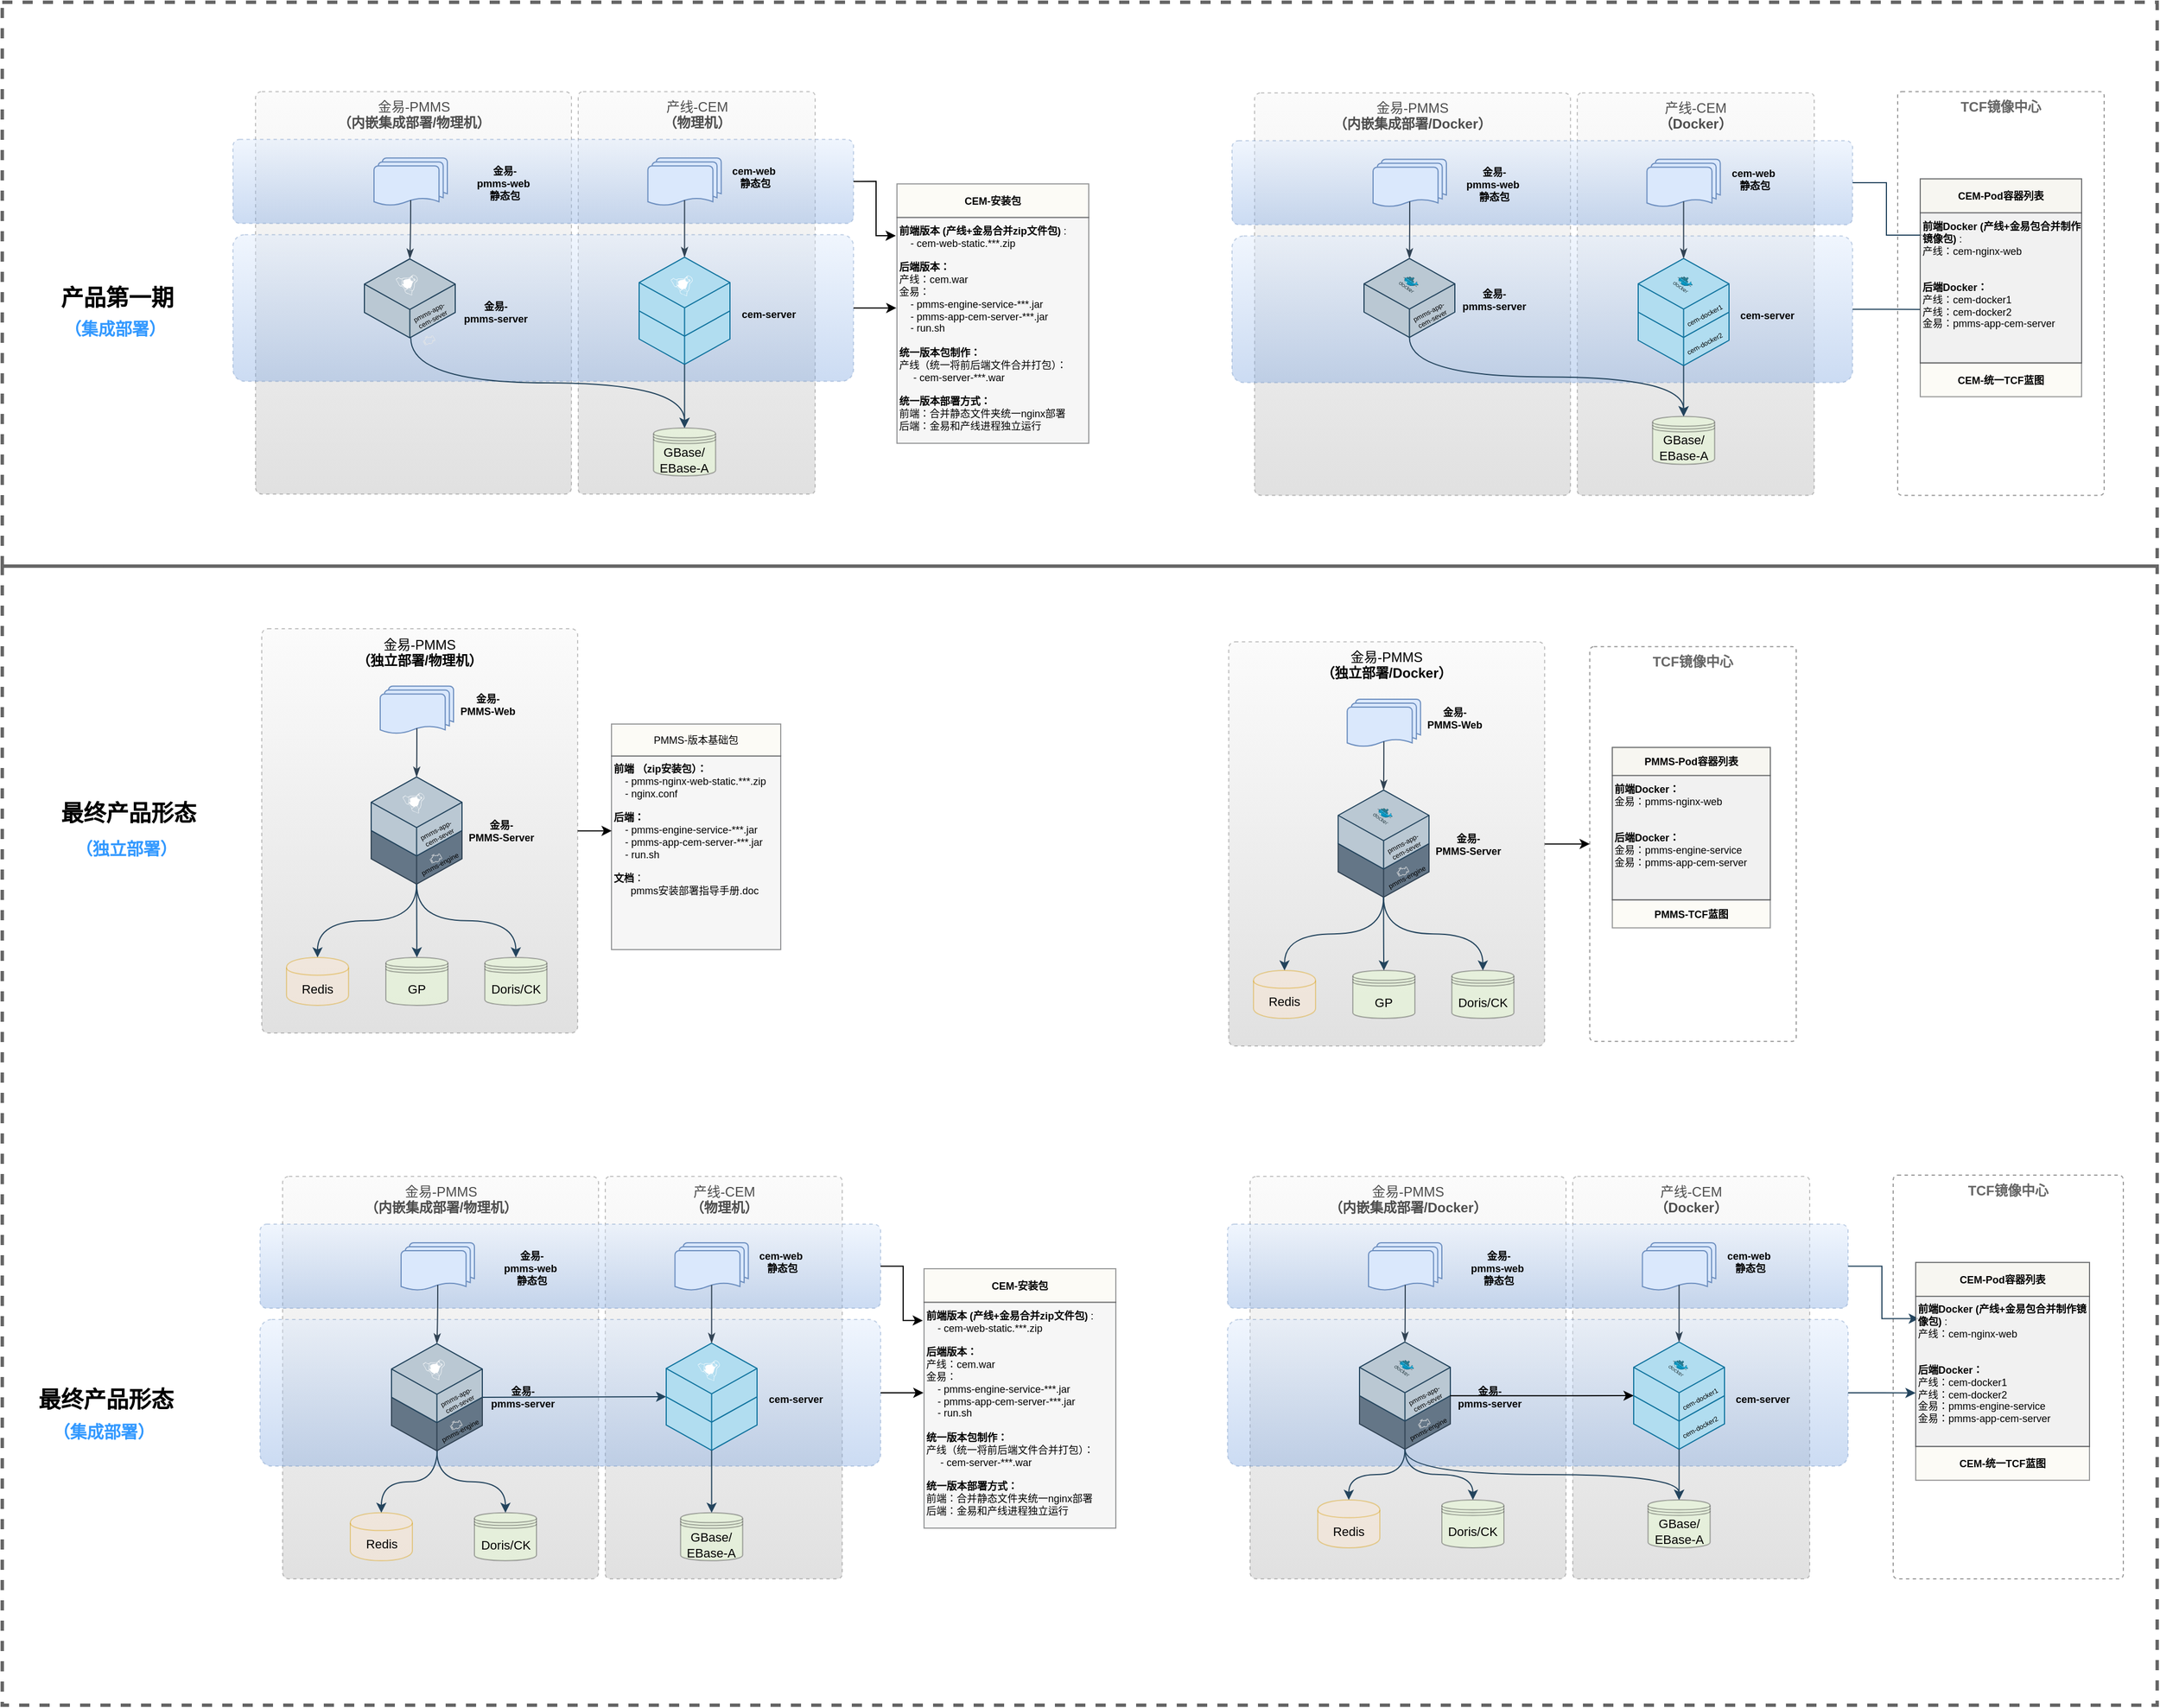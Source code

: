<mxfile version="24.0.4" type="device">
  <diagram name="第 1 页" id="mwwdE0bEnDv9-PyYWDhA">
    <mxGraphModel dx="3790" dy="2418" grid="1" gridSize="10" guides="1" tooltips="1" connect="1" arrows="1" fold="1" page="1" pageScale="1" pageWidth="827" pageHeight="1169" math="0" shadow="0">
      <root>
        <mxCell id="0" />
        <mxCell id="1" parent="0" />
        <mxCell id="CyT4VbRm_9BS48NIdJj--405" value="" style="rounded=0;whiteSpace=wrap;html=1;fillColor=none;strokeColor=#666666;strokeWidth=3;dashed=1;" vertex="1" parent="1">
          <mxGeometry x="-1260" y="-920" width="1910" height="500" as="geometry" />
        </mxCell>
        <mxCell id="CyT4VbRm_9BS48NIdJj--346" value="" style="rounded=0;whiteSpace=wrap;html=1;fillColor=none;strokeColor=#666666;strokeWidth=3;dashed=1;" vertex="1" parent="1">
          <mxGeometry x="-1260" y="-420" width="1910" height="1010" as="geometry" />
        </mxCell>
        <mxCell id="CyT4VbRm_9BS48NIdJj--206" value="&lt;span style=&quot;color: rgb(102, 102, 102); font-weight: 700; text-wrap: nowrap;&quot;&gt;TCF镜像中心&lt;/span&gt;" style="rounded=1;whiteSpace=wrap;html=1;dashed=1;strokeWidth=1;arcSize=2;opacity=40;verticalAlign=top;strokeColor=default;" vertex="1" parent="1">
          <mxGeometry x="416" y="120" width="204" height="358" as="geometry" />
        </mxCell>
        <mxCell id="CyT4VbRm_9BS48NIdJj--181" value="&lt;font color=&quot;#4d4d4d&quot;&gt;产线-CEM&lt;/font&gt;&lt;div&gt;&lt;b&gt;&lt;font color=&quot;#4d4d4d&quot;&gt;（Docker）&lt;/font&gt;&lt;/b&gt;&lt;/div&gt;" style="rounded=1;whiteSpace=wrap;html=1;dashed=1;strokeWidth=1;arcSize=2;fillColor=#f5f5f5;strokeColor=#666666;gradientColor=#b3b3b3;opacity=40;verticalAlign=top;" vertex="1" parent="1">
          <mxGeometry x="132" y="121.13" width="210" height="356.87" as="geometry" />
        </mxCell>
        <mxCell id="CyT4VbRm_9BS48NIdJj--174" value="&lt;font color=&quot;#4d4d4d&quot;&gt;金易-PMMS&lt;/font&gt;&lt;div&gt;&lt;b&gt;&lt;font color=&quot;#4d4d4d&quot;&gt;（内嵌集成部署/Docker）&lt;/font&gt;&lt;/b&gt;&lt;/div&gt;" style="rounded=1;whiteSpace=wrap;html=1;dashed=1;strokeWidth=1;arcSize=2;fillColor=#f5f5f5;strokeColor=#666666;gradientColor=#b3b3b3;opacity=40;verticalAlign=top;" vertex="1" parent="1">
          <mxGeometry x="-154" y="121.13" width="280" height="356.87" as="geometry" />
        </mxCell>
        <mxCell id="CyT4VbRm_9BS48NIdJj--211" style="edgeStyle=orthogonalEdgeStyle;rounded=0;orthogonalLoop=1;jettySize=auto;html=1;exitX=1;exitY=0.5;exitDx=0;exitDy=0;entryX=-0.001;entryY=0.644;entryDx=0;entryDy=0;endArrow=classic;endFill=1;fillColor=#bac8d3;strokeColor=#23445d;entryPerimeter=0;" edge="1" parent="1" source="CyT4VbRm_9BS48NIdJj--166" target="CyT4VbRm_9BS48NIdJj--208">
          <mxGeometry relative="1" as="geometry" />
        </mxCell>
        <mxCell id="CyT4VbRm_9BS48NIdJj--166" value="" style="rounded=1;whiteSpace=wrap;html=1;strokeColor=#6c8ebf;dashed=1;fillColor=#dae8fc;strokeWidth=1;gradientColor=#7ea6e0;opacity=40;arcSize=8;" vertex="1" parent="1">
          <mxGeometry x="-174" y="248" width="550" height="130" as="geometry" />
        </mxCell>
        <mxCell id="CyT4VbRm_9BS48NIdJj--14" value="&lt;b style=&quot;font-size: 9px;&quot;&gt;&lt;font style=&quot;font-size: 9px;&quot;&gt;金易-&lt;/font&gt;&lt;/b&gt;&lt;div style=&quot;font-size: 9px;&quot;&gt;&lt;b style=&quot;font-size: 9px;&quot;&gt;&lt;font style=&quot;font-size: 9px;&quot;&gt;pmms-server&lt;br style=&quot;font-size: 9px;&quot;&gt;&lt;/font&gt;&lt;/b&gt;&lt;/div&gt;" style="text;html=1;align=center;fontSize=9;" vertex="1" parent="1">
          <mxGeometry x="28.23" y="299.5" width="60" height="32" as="geometry" />
        </mxCell>
        <mxCell id="CyT4VbRm_9BS48NIdJj--16" value="&lt;span style=&quot;font-size: 11px; text-wrap: nowrap;&quot;&gt;&lt;font style=&quot;font-size: 11px;&quot;&gt;Redis&lt;/font&gt;&lt;/span&gt;" style="shape=cylinder;whiteSpace=wrap;html=1;boundedLbl=1;backgroundOutline=1;shadow=0;strokeColor=#d79b00;strokeWidth=1;fillColor=#ffe6cc;fontSize=11;opacity=40;" vertex="1" parent="1">
          <mxGeometry x="-94" y="408" width="55" height="42.5" as="geometry" />
        </mxCell>
        <mxCell id="CyT4VbRm_9BS48NIdJj--139" value="" style="group;strokeWidth=2;" vertex="1" connectable="0" parent="1">
          <mxGeometry x="-57" y="268" width="85.234" height="95" as="geometry" />
        </mxCell>
        <mxCell id="CyT4VbRm_9BS48NIdJj--128" value="" style="html=1;whiteSpace=wrap;shape=isoCube2;backgroundOutline=1;isoAngle=17.315;fillColor=#647687;strokeColor=#314354;verticalAlign=bottom;fontSize=7;fontColor=#ffffff;" vertex="1" parent="CyT4VbRm_9BS48NIdJj--139">
          <mxGeometry y="25" width="80.5" height="70" as="geometry" />
        </mxCell>
        <mxCell id="CyT4VbRm_9BS48NIdJj--130" value="" style="html=1;whiteSpace=wrap;shape=isoCube2;backgroundOutline=1;isoAngle=17.315;fillColor=#bac8d3;strokeColor=#23445d;" vertex="1" parent="CyT4VbRm_9BS48NIdJj--139">
          <mxGeometry width="80.5" height="70" as="geometry" />
        </mxCell>
        <mxCell id="CyT4VbRm_9BS48NIdJj--132" value="pmms-engine" style="fontColor=default;strokeColor=none;fontSize=6;fillColor=none;rotation=-28;" vertex="1" parent="CyT4VbRm_9BS48NIdJj--139">
          <mxGeometry x="41.09" y="72.35" width="40" height="10" as="geometry" />
        </mxCell>
        <mxCell id="CyT4VbRm_9BS48NIdJj--134" value="pmms-app-&#xa;cem-sever" style="fontColor=default;strokeColor=none;fontSize=6;fillColor=none;rotation=-28;" vertex="1" parent="CyT4VbRm_9BS48NIdJj--139">
          <mxGeometry x="34.09" y="42" width="50" height="17.34" as="geometry" />
        </mxCell>
        <mxCell id="CyT4VbRm_9BS48NIdJj--135" value="" style="sketch=0;outlineConnect=0;dashed=0;verticalLabelPosition=bottom;verticalAlign=top;align=center;html=1;fontSize=12;fontStyle=0;aspect=fixed;shape=mxgraph.aws4.resourceIcon;resIcon=mxgraph.aws4.emr_engine;rotation=-30;fillColor=none;strokeColor=#E6E6E6;" vertex="1" parent="CyT4VbRm_9BS48NIdJj--139">
          <mxGeometry x="50.76" y="65.7" width="12.65" height="12.65" as="geometry" />
        </mxCell>
        <mxCell id="CyT4VbRm_9BS48NIdJj--140" value="" style="image;sketch=0;aspect=fixed;html=1;points=[];align=center;fontSize=12;image=img/lib/mscae/Docker.svg;rotation=35;strokeColor=#314354;fillColor=#647687;fontColor=#ffffff;" vertex="1" parent="CyT4VbRm_9BS48NIdJj--139">
          <mxGeometry x="32.63" y="15.5" width="15.24" height="12.5" as="geometry" />
        </mxCell>
        <mxCell id="CyT4VbRm_9BS48NIdJj--149" value="&lt;span style=&quot;font-size: 11px; text-wrap: nowrap;&quot;&gt;&lt;font style=&quot;font-size: 11px;&quot;&gt;Doris/CK&lt;/font&gt;&lt;/span&gt;" style="shape=datastore;whiteSpace=wrap;html=1;shadow=0;strokeColor=#333333;strokeWidth=1;fillColor=#E6FFCC;fontSize=11;opacity=40;fontStyle=0" vertex="1" parent="1">
          <mxGeometry x="16" y="408" width="55" height="42.5" as="geometry" />
        </mxCell>
        <mxCell id="CyT4VbRm_9BS48NIdJj--152" value="" style="html=1;whiteSpace=wrap;shape=isoCube2;backgroundOutline=1;isoAngle=17.315;fillColor=#b1ddf0;strokeColor=#10739e;" vertex="1" parent="1">
          <mxGeometry x="186" y="293" width="80.5" height="70" as="geometry" />
        </mxCell>
        <mxCell id="CyT4VbRm_9BS48NIdJj--153" value="cem-docker2" style="fontColor=default;strokeColor=none;fontSize=6;fillColor=none;rotation=-28;" vertex="1" parent="1">
          <mxGeometry x="220.09" y="335" width="50" height="17.34" as="geometry" />
        </mxCell>
        <mxCell id="CyT4VbRm_9BS48NIdJj--154" value="" style="image;sketch=0;aspect=fixed;html=1;points=[];align=center;fontSize=12;image=img/lib/mscae/Docker.svg;rotation=35;" vertex="1" parent="1">
          <mxGeometry x="218.63" y="308.5" width="15.24" height="12.5" as="geometry" />
        </mxCell>
        <mxCell id="CyT4VbRm_9BS48NIdJj--155" value="" style="html=1;whiteSpace=wrap;shape=isoCube2;backgroundOutline=1;isoAngle=17.315;fillColor=#b1ddf0;strokeColor=#10739e;" vertex="1" parent="1">
          <mxGeometry x="186" y="268" width="80.5" height="70" as="geometry" />
        </mxCell>
        <mxCell id="CyT4VbRm_9BS48NIdJj--156" value="cem-docker1" style="fontColor=default;strokeColor=none;fontSize=6;fillColor=none;rotation=-28;" vertex="1" parent="1">
          <mxGeometry x="220.09" y="310" width="50" height="17.34" as="geometry" />
        </mxCell>
        <mxCell id="CyT4VbRm_9BS48NIdJj--157" value="" style="image;sketch=0;aspect=fixed;html=1;points=[];align=center;fontSize=12;image=img/lib/mscae/Docker.svg;rotation=35;" vertex="1" parent="1">
          <mxGeometry x="218.63" y="283.5" width="15.24" height="12.5" as="geometry" />
        </mxCell>
        <mxCell id="CyT4VbRm_9BS48NIdJj--163" value="&lt;span style=&quot;font-size: 11px; text-wrap: nowrap;&quot;&gt;&lt;font style=&quot;font-size: 11px;&quot;&gt;GBase/&lt;/font&gt;&lt;/span&gt;&lt;div&gt;&lt;span style=&quot;font-size: 11px; text-wrap: nowrap;&quot;&gt;&lt;font style=&quot;font-size: 11px;&quot;&gt;EBase-A&lt;/font&gt;&lt;/span&gt;&lt;/div&gt;" style="shape=datastore;whiteSpace=wrap;html=1;shadow=0;strokeColor=#333333;strokeWidth=1;fillColor=#E6FFCC;fontSize=11;opacity=40;fontStyle=0" vertex="1" parent="1">
          <mxGeometry x="198.75" y="408" width="55" height="42.5" as="geometry" />
        </mxCell>
        <mxCell id="CyT4VbRm_9BS48NIdJj--168" style="edgeStyle=orthogonalEdgeStyle;rounded=0;orthogonalLoop=1;jettySize=auto;html=1;exitX=0.5;exitY=1;exitDx=0;exitDy=0;exitPerimeter=0;entryX=0.5;entryY=0;entryDx=0;entryDy=0;strokeColor=#23445d;fillColor=#bac8d3;curved=1;" edge="1" parent="1" source="CyT4VbRm_9BS48NIdJj--128" target="CyT4VbRm_9BS48NIdJj--16">
          <mxGeometry relative="1" as="geometry" />
        </mxCell>
        <mxCell id="CyT4VbRm_9BS48NIdJj--172" style="edgeStyle=orthogonalEdgeStyle;rounded=0;orthogonalLoop=1;jettySize=auto;html=1;exitX=0.5;exitY=1;exitDx=0;exitDy=0;exitPerimeter=0;entryX=0.5;entryY=0;entryDx=0;entryDy=0;strokeColor=#23445d;fillColor=#bac8d3;curved=1;" edge="1" parent="1" source="CyT4VbRm_9BS48NIdJj--128" target="CyT4VbRm_9BS48NIdJj--149">
          <mxGeometry relative="1" as="geometry" />
        </mxCell>
        <mxCell id="CyT4VbRm_9BS48NIdJj--173" style="edgeStyle=orthogonalEdgeStyle;rounded=0;orthogonalLoop=1;jettySize=auto;html=1;exitX=0.5;exitY=1;exitDx=0;exitDy=0;exitPerimeter=0;entryX=0.5;entryY=0;entryDx=0;entryDy=0;strokeColor=#23445d;fillColor=#bac8d3;curved=1;" edge="1" parent="1" source="CyT4VbRm_9BS48NIdJj--128" target="CyT4VbRm_9BS48NIdJj--163">
          <mxGeometry relative="1" as="geometry" />
        </mxCell>
        <mxCell id="CyT4VbRm_9BS48NIdJj--162" style="edgeStyle=orthogonalEdgeStyle;rounded=0;orthogonalLoop=1;jettySize=auto;html=1;exitX=0.5;exitY=1;exitDx=0;exitDy=0;exitPerimeter=0;entryX=0.5;entryY=0;entryDx=0;entryDy=0;strokeColor=#23445d;fillColor=#bac8d3;curved=1;" edge="1" parent="1" source="CyT4VbRm_9BS48NIdJj--152" target="CyT4VbRm_9BS48NIdJj--163">
          <mxGeometry relative="1" as="geometry">
            <mxPoint x="-64" y="373" as="sourcePoint" />
            <mxPoint x="134" y="426" as="targetPoint" />
          </mxGeometry>
        </mxCell>
        <mxCell id="CyT4VbRm_9BS48NIdJj--253" style="edgeStyle=orthogonalEdgeStyle;rounded=0;orthogonalLoop=1;jettySize=auto;html=1;exitX=1;exitY=0.5;exitDx=0;exitDy=0;entryX=0;entryY=0.5;entryDx=0;entryDy=0;" edge="1" parent="1" source="CyT4VbRm_9BS48NIdJj--182" target="CyT4VbRm_9BS48NIdJj--217">
          <mxGeometry relative="1" as="geometry" />
        </mxCell>
        <mxCell id="CyT4VbRm_9BS48NIdJj--182" value="金易-PMMS&lt;div&gt;&lt;b&gt;（独立部署/Docker）&lt;/b&gt;&lt;/div&gt;" style="rounded=1;whiteSpace=wrap;html=1;dashed=1;strokeWidth=1;arcSize=2;fillColor=#f5f5f5;strokeColor=#666666;gradientColor=#b3b3b3;opacity=40;verticalAlign=top;" vertex="1" parent="1">
          <mxGeometry x="-172.91" y="-352.88" width="280" height="358.43" as="geometry" />
        </mxCell>
        <mxCell id="CyT4VbRm_9BS48NIdJj--183" value="" style="strokeWidth=1;html=1;shape=mxgraph.flowchart.multi-document;whiteSpace=wrap;shadow=0;fillColor=#dae8fc;strokeColor=#6c8ebf;" vertex="1" parent="1">
          <mxGeometry x="-67.91" y="-302.01" width="65" height="42.5" as="geometry" />
        </mxCell>
        <mxCell id="CyT4VbRm_9BS48NIdJj--184" value="&lt;b style=&quot;font-size: 9px;&quot;&gt;&lt;font style=&quot;font-size: 9px;&quot;&gt;金易-&lt;/font&gt;&lt;/b&gt;&lt;div style=&quot;font-size: 9px;&quot;&gt;&lt;b style=&quot;font-size: 9px;&quot;&gt;&lt;font style=&quot;font-size: 9px;&quot;&gt;PMMS-Server&lt;br style=&quot;font-size: 9px;&quot;&gt;&lt;/font&gt;&lt;/b&gt;&lt;/div&gt;" style="text;html=1;align=center;fontSize=9;" vertex="1" parent="1">
          <mxGeometry x="9.32" y="-189.95" width="60" height="32" as="geometry" />
        </mxCell>
        <mxCell id="CyT4VbRm_9BS48NIdJj--185" value="&lt;span style=&quot;font-size: 11px; text-wrap: nowrap;&quot;&gt;&lt;font style=&quot;font-size: 11px;&quot;&gt;Redis&lt;/font&gt;&lt;/span&gt;" style="shape=cylinder;whiteSpace=wrap;html=1;boundedLbl=1;backgroundOutline=1;shadow=0;strokeColor=#d79b00;strokeWidth=1;fillColor=#ffe6cc;fontSize=11;opacity=40;" vertex="1" parent="1">
          <mxGeometry x="-150.97" y="-61.45" width="55" height="42.5" as="geometry" />
        </mxCell>
        <mxCell id="CyT4VbRm_9BS48NIdJj--186" value="&lt;span style=&quot;font-size: 11px; text-wrap: nowrap;&quot;&gt;&lt;font style=&quot;font-size: 11px;&quot;&gt;GP&lt;/font&gt;&lt;/span&gt;" style="shape=datastore;whiteSpace=wrap;html=1;shadow=0;strokeColor=#333333;strokeWidth=1;fillColor=#E6FFCC;fontSize=11;opacity=40;fontStyle=0" vertex="1" parent="1">
          <mxGeometry x="-62.91" y="-61.45" width="55" height="42.5" as="geometry" />
        </mxCell>
        <mxCell id="CyT4VbRm_9BS48NIdJj--187" value="" style="group;strokeWidth=2;" vertex="1" connectable="0" parent="1">
          <mxGeometry x="-75.91" y="-221.45" width="85.234" height="95" as="geometry" />
        </mxCell>
        <mxCell id="CyT4VbRm_9BS48NIdJj--188" value="" style="html=1;whiteSpace=wrap;shape=isoCube2;backgroundOutline=1;isoAngle=17.315;fillColor=#647687;strokeColor=#314354;verticalAlign=bottom;fontSize=7;fontColor=#ffffff;" vertex="1" parent="CyT4VbRm_9BS48NIdJj--187">
          <mxGeometry y="25" width="80.5" height="70" as="geometry" />
        </mxCell>
        <mxCell id="CyT4VbRm_9BS48NIdJj--189" value="" style="html=1;whiteSpace=wrap;shape=isoCube2;backgroundOutline=1;isoAngle=17.315;fillColor=#bac8d3;strokeColor=#23445d;" vertex="1" parent="CyT4VbRm_9BS48NIdJj--187">
          <mxGeometry width="80.5" height="70" as="geometry" />
        </mxCell>
        <mxCell id="CyT4VbRm_9BS48NIdJj--190" value="pmms-engine" style="fontColor=default;strokeColor=none;fontSize=6;fillColor=none;rotation=-28;" vertex="1" parent="CyT4VbRm_9BS48NIdJj--187">
          <mxGeometry x="41.09" y="72.35" width="40" height="10" as="geometry" />
        </mxCell>
        <mxCell id="CyT4VbRm_9BS48NIdJj--191" value="pmms-app-&#xa;cem-sever" style="fontColor=default;strokeColor=none;fontSize=6;fillColor=none;rotation=-28;" vertex="1" parent="CyT4VbRm_9BS48NIdJj--187">
          <mxGeometry x="34.09" y="42" width="50" height="17.34" as="geometry" />
        </mxCell>
        <mxCell id="CyT4VbRm_9BS48NIdJj--192" value="" style="sketch=0;outlineConnect=0;dashed=0;verticalLabelPosition=bottom;verticalAlign=top;align=center;html=1;fontSize=12;fontStyle=0;aspect=fixed;shape=mxgraph.aws4.resourceIcon;resIcon=mxgraph.aws4.emr_engine;rotation=-30;fillColor=none;strokeColor=#E6E6E6;" vertex="1" parent="CyT4VbRm_9BS48NIdJj--187">
          <mxGeometry x="50.76" y="65.7" width="12.65" height="12.65" as="geometry" />
        </mxCell>
        <mxCell id="CyT4VbRm_9BS48NIdJj--193" value="" style="image;sketch=0;aspect=fixed;html=1;points=[];align=center;fontSize=12;image=img/lib/mscae/Docker.svg;rotation=35;" vertex="1" parent="CyT4VbRm_9BS48NIdJj--187">
          <mxGeometry x="32.63" y="15.5" width="15.24" height="12.5" as="geometry" />
        </mxCell>
        <mxCell id="CyT4VbRm_9BS48NIdJj--194" value="&lt;b style=&quot;font-size: 9px;&quot;&gt;&lt;font style=&quot;font-size: 9px;&quot;&gt;金易-&lt;/font&gt;&lt;/b&gt;&lt;div&gt;&lt;b style=&quot;background-color: initial;&quot;&gt;PMMS-Web&lt;/b&gt;&lt;/div&gt;" style="text;html=1;align=center;fontSize=9;" vertex="1" parent="1">
          <mxGeometry x="-2.91" y="-302.01" width="60" height="32" as="geometry" />
        </mxCell>
        <mxCell id="CyT4VbRm_9BS48NIdJj--195" value="&lt;span style=&quot;font-size: 11px; text-wrap: nowrap;&quot;&gt;&lt;font style=&quot;font-size: 11px;&quot;&gt;Doris/CK&lt;/font&gt;&lt;/span&gt;" style="shape=datastore;whiteSpace=wrap;html=1;shadow=0;strokeColor=#333333;strokeWidth=1;fillColor=#E6FFCC;fontSize=11;opacity=40;fontStyle=0" vertex="1" parent="1">
          <mxGeometry x="24.82" y="-61.45" width="55" height="42.5" as="geometry" />
        </mxCell>
        <mxCell id="CyT4VbRm_9BS48NIdJj--197" style="edgeStyle=orthogonalEdgeStyle;rounded=0;orthogonalLoop=1;jettySize=auto;html=1;exitX=0.5;exitY=1;exitDx=0;exitDy=0;exitPerimeter=0;entryX=0.5;entryY=0;entryDx=0;entryDy=0;strokeColor=#23445d;fillColor=#bac8d3;curved=1;" edge="1" parent="1" source="CyT4VbRm_9BS48NIdJj--188" target="CyT4VbRm_9BS48NIdJj--185">
          <mxGeometry relative="1" as="geometry" />
        </mxCell>
        <mxCell id="CyT4VbRm_9BS48NIdJj--198" style="edgeStyle=orthogonalEdgeStyle;rounded=0;orthogonalLoop=1;jettySize=auto;html=1;exitX=0.5;exitY=1;exitDx=0;exitDy=0;exitPerimeter=0;entryX=0.5;entryY=0;entryDx=0;entryDy=0;strokeColor=#23445d;fillColor=#bac8d3;curved=1;" edge="1" parent="1" source="CyT4VbRm_9BS48NIdJj--188" target="CyT4VbRm_9BS48NIdJj--186">
          <mxGeometry relative="1" as="geometry" />
        </mxCell>
        <mxCell id="CyT4VbRm_9BS48NIdJj--199" style="edgeStyle=orthogonalEdgeStyle;rounded=0;orthogonalLoop=1;jettySize=auto;html=1;exitX=0.5;exitY=1;exitDx=0;exitDy=0;exitPerimeter=0;entryX=0.5;entryY=0;entryDx=0;entryDy=0;strokeColor=#23445d;fillColor=#bac8d3;curved=1;" edge="1" parent="1" source="CyT4VbRm_9BS48NIdJj--188" target="CyT4VbRm_9BS48NIdJj--195">
          <mxGeometry relative="1" as="geometry" />
        </mxCell>
        <mxCell id="CyT4VbRm_9BS48NIdJj--210" style="edgeStyle=orthogonalEdgeStyle;rounded=0;orthogonalLoop=1;jettySize=auto;html=1;exitX=1;exitY=0.5;exitDx=0;exitDy=0;entryX=0.018;entryY=0.149;entryDx=0;entryDy=0;endArrow=classic;endFill=1;fillColor=#bac8d3;strokeColor=#23445d;entryPerimeter=0;" edge="1" parent="1" source="CyT4VbRm_9BS48NIdJj--202" target="CyT4VbRm_9BS48NIdJj--208">
          <mxGeometry relative="1" as="geometry" />
        </mxCell>
        <mxCell id="CyT4VbRm_9BS48NIdJj--202" value="" style="rounded=1;whiteSpace=wrap;html=1;strokeColor=#6c8ebf;dashed=1;fillColor=#dae8fc;strokeWidth=1;gradientColor=#7ea6e0;opacity=40;arcSize=8;" vertex="1" parent="1">
          <mxGeometry x="-174" y="163.5" width="550" height="74.5" as="geometry" />
        </mxCell>
        <mxCell id="CyT4VbRm_9BS48NIdJj--4" value="" style="strokeWidth=1;html=1;shape=mxgraph.flowchart.multi-document;whiteSpace=wrap;shadow=0;fillColor=#dae8fc;strokeColor=#6c8ebf;" vertex="1" parent="1">
          <mxGeometry x="-49" y="180" width="65" height="42.5" as="geometry" />
        </mxCell>
        <mxCell id="CyT4VbRm_9BS48NIdJj--148" value="&lt;b style=&quot;font-size: 9px;&quot;&gt;&lt;font style=&quot;font-size: 9px;&quot;&gt;金易-&lt;/font&gt;&lt;/b&gt;&lt;div&gt;&lt;b style=&quot;background-color: initial;&quot;&gt;pmms-web&amp;nbsp;&lt;/b&gt;&lt;/div&gt;&lt;div&gt;&lt;b style=&quot;background-color: initial;&quot;&gt;静态包&lt;/b&gt;&lt;/div&gt;" style="text;html=1;align=center;fontSize=9;" vertex="1" parent="1">
          <mxGeometry x="26" y="180" width="80" height="38" as="geometry" />
        </mxCell>
        <mxCell id="CyT4VbRm_9BS48NIdJj--167" style="edgeStyle=orthogonalEdgeStyle;curved=1;rounded=0;comic=0;orthogonalLoop=1;jettySize=auto;html=1;exitX=0.5;exitY=0.88;exitDx=0;exitDy=0;exitPerimeter=0;entryX=0.5;entryY=0;entryDx=0;entryDy=0;strokeColor=#314354;strokeWidth=1;fontSize=28;startArrow=none;startFill=0;endArrow=classicThin;endFill=1;entryPerimeter=0;shadow=0;textShadow=0;fillColor=#647687;" edge="1" parent="1" source="CyT4VbRm_9BS48NIdJj--4" target="CyT4VbRm_9BS48NIdJj--130">
          <mxGeometry relative="1" as="geometry">
            <mxPoint x="-44" y="373" as="sourcePoint" />
            <mxPoint x="-95" y="426" as="targetPoint" />
          </mxGeometry>
        </mxCell>
        <mxCell id="CyT4VbRm_9BS48NIdJj--203" value="" style="strokeWidth=1;html=1;shape=mxgraph.flowchart.multi-document;whiteSpace=wrap;shadow=0;fillColor=#dae8fc;strokeColor=#6c8ebf;" vertex="1" parent="1">
          <mxGeometry x="193.75" y="180" width="65" height="42.5" as="geometry" />
        </mxCell>
        <mxCell id="CyT4VbRm_9BS48NIdJj--204" value="&lt;div&gt;&lt;b style=&quot;background-color: initial;&quot;&gt;cem-web&amp;nbsp;&lt;/b&gt;&lt;/div&gt;&lt;div&gt;&lt;b style=&quot;background-color: initial;&quot;&gt;静态包&lt;/b&gt;&lt;/div&gt;" style="text;html=1;align=center;fontSize=9;" vertex="1" parent="1">
          <mxGeometry x="258.75" y="180.41" width="60" height="31" as="geometry" />
        </mxCell>
        <mxCell id="CyT4VbRm_9BS48NIdJj--212" style="edgeStyle=orthogonalEdgeStyle;curved=1;rounded=0;comic=0;orthogonalLoop=1;jettySize=auto;html=1;exitX=0.5;exitY=0.88;exitDx=0;exitDy=0;exitPerimeter=0;entryX=0.5;entryY=0;entryDx=0;entryDy=0;strokeColor=#314354;strokeWidth=1;fontSize=28;startArrow=none;startFill=0;endArrow=classicThin;endFill=1;entryPerimeter=0;shadow=0;textShadow=0;fillColor=#647687;" edge="1" parent="1" source="CyT4VbRm_9BS48NIdJj--203" target="CyT4VbRm_9BS48NIdJj--155">
          <mxGeometry relative="1" as="geometry">
            <mxPoint x="-6" y="227" as="sourcePoint" />
            <mxPoint x="-7" y="278" as="targetPoint" />
          </mxGeometry>
        </mxCell>
        <mxCell id="CyT4VbRm_9BS48NIdJj--213" style="edgeStyle=orthogonalEdgeStyle;curved=1;rounded=0;comic=0;orthogonalLoop=1;jettySize=auto;html=1;exitX=0.5;exitY=0.88;exitDx=0;exitDy=0;exitPerimeter=0;entryX=0.5;entryY=0;entryDx=0;entryDy=0;strokeColor=#314354;strokeWidth=1;fontSize=28;startArrow=none;startFill=0;endArrow=classicThin;endFill=1;entryPerimeter=0;shadow=0;textShadow=0;fillColor=#647687;" edge="1" parent="1" source="CyT4VbRm_9BS48NIdJj--183" target="CyT4VbRm_9BS48NIdJj--189">
          <mxGeometry relative="1" as="geometry">
            <mxPoint x="385.09" y="-245.45" as="sourcePoint" />
            <mxPoint x="384.09" y="-194.45" as="targetPoint" />
          </mxGeometry>
        </mxCell>
        <mxCell id="CyT4VbRm_9BS48NIdJj--217" value="&lt;span style=&quot;color: rgb(102, 102, 102); font-weight: 700; text-wrap: nowrap;&quot;&gt;TCF镜像中心&lt;/span&gt;" style="rounded=1;whiteSpace=wrap;html=1;dashed=1;strokeWidth=1;arcSize=2;opacity=40;verticalAlign=top;strokeColor=default;" vertex="1" parent="1">
          <mxGeometry x="147.09" y="-348.67" width="183" height="350" as="geometry" />
        </mxCell>
        <mxCell id="CyT4VbRm_9BS48NIdJj--222" value="&lt;div&gt;&lt;b style=&quot;background-color: initial;&quot;&gt;cem-server&lt;/b&gt;&lt;/div&gt;" style="text;html=1;align=center;fontSize=9;" vertex="1" parent="1">
          <mxGeometry x="270.09" y="306.5" width="60" height="18" as="geometry" />
        </mxCell>
        <mxCell id="CyT4VbRm_9BS48NIdJj--223" value="金易-PMMS&lt;div&gt;&lt;b&gt;（独立&lt;/b&gt;&lt;b style=&quot;background-color: initial;&quot;&gt;部署/物理&lt;/b&gt;&lt;b style=&quot;background-color: initial;&quot;&gt;机&lt;/b&gt;&lt;b style=&quot;background-color: initial;&quot;&gt;）&lt;/b&gt;&lt;/div&gt;" style="rounded=1;whiteSpace=wrap;html=1;dashed=1;strokeWidth=1;arcSize=2;fillColor=#f5f5f5;strokeColor=#666666;gradientColor=#b3b3b3;opacity=40;verticalAlign=top;" vertex="1" parent="1">
          <mxGeometry x="-1030" y="-364.49" width="280" height="358.43" as="geometry" />
        </mxCell>
        <mxCell id="CyT4VbRm_9BS48NIdJj--224" value="" style="strokeWidth=1;html=1;shape=mxgraph.flowchart.multi-document;whiteSpace=wrap;shadow=0;fillColor=#dae8fc;strokeColor=#6c8ebf;" vertex="1" parent="1">
          <mxGeometry x="-925" y="-313.62" width="65" height="42.5" as="geometry" />
        </mxCell>
        <mxCell id="CyT4VbRm_9BS48NIdJj--225" value="&lt;b style=&quot;font-size: 9px;&quot;&gt;&lt;font style=&quot;font-size: 9px;&quot;&gt;金易-&lt;/font&gt;&lt;/b&gt;&lt;div style=&quot;font-size: 9px;&quot;&gt;&lt;b style=&quot;font-size: 9px;&quot;&gt;&lt;font style=&quot;font-size: 9px;&quot;&gt;PMMS-Server&lt;br style=&quot;font-size: 9px;&quot;&gt;&lt;/font&gt;&lt;/b&gt;&lt;/div&gt;" style="text;html=1;align=center;fontSize=9;" vertex="1" parent="1">
          <mxGeometry x="-847.77" y="-201.56" width="60" height="32" as="geometry" />
        </mxCell>
        <mxCell id="CyT4VbRm_9BS48NIdJj--226" value="&lt;span style=&quot;font-size: 11px; text-wrap: nowrap;&quot;&gt;&lt;font style=&quot;font-size: 11px;&quot;&gt;Redis&lt;/font&gt;&lt;/span&gt;" style="shape=cylinder;whiteSpace=wrap;html=1;boundedLbl=1;backgroundOutline=1;shadow=0;strokeColor=#d79b00;strokeWidth=1;fillColor=#ffe6cc;fontSize=11;opacity=40;" vertex="1" parent="1">
          <mxGeometry x="-1008.06" y="-73.06" width="55" height="42.5" as="geometry" />
        </mxCell>
        <mxCell id="CyT4VbRm_9BS48NIdJj--227" value="&lt;span style=&quot;font-size: 11px; text-wrap: nowrap;&quot;&gt;&lt;font style=&quot;font-size: 11px;&quot;&gt;GP&lt;/font&gt;&lt;/span&gt;" style="shape=datastore;whiteSpace=wrap;html=1;shadow=0;strokeColor=#333333;strokeWidth=1;fillColor=#E6FFCC;fontSize=11;opacity=40;fontStyle=0" vertex="1" parent="1">
          <mxGeometry x="-920" y="-73.06" width="55" height="42.5" as="geometry" />
        </mxCell>
        <mxCell id="CyT4VbRm_9BS48NIdJj--228" value="" style="group;strokeWidth=2;" vertex="1" connectable="0" parent="1">
          <mxGeometry x="-933" y="-233.06" width="85.234" height="95" as="geometry" />
        </mxCell>
        <mxCell id="CyT4VbRm_9BS48NIdJj--229" value="" style="html=1;whiteSpace=wrap;shape=isoCube2;backgroundOutline=1;isoAngle=17.315;fillColor=#647687;strokeColor=#314354;verticalAlign=bottom;fontSize=7;fontColor=#ffffff;" vertex="1" parent="CyT4VbRm_9BS48NIdJj--228">
          <mxGeometry y="25" width="80.5" height="70" as="geometry" />
        </mxCell>
        <mxCell id="CyT4VbRm_9BS48NIdJj--230" value="" style="html=1;whiteSpace=wrap;shape=isoCube2;backgroundOutline=1;isoAngle=17.315;fillColor=#bac8d3;strokeColor=#23445d;" vertex="1" parent="CyT4VbRm_9BS48NIdJj--228">
          <mxGeometry width="80.5" height="70" as="geometry" />
        </mxCell>
        <mxCell id="CyT4VbRm_9BS48NIdJj--231" value="pmms-engine" style="fontColor=default;strokeColor=none;fontSize=6;fillColor=none;rotation=-28;" vertex="1" parent="CyT4VbRm_9BS48NIdJj--228">
          <mxGeometry x="41.09" y="72.35" width="40" height="10" as="geometry" />
        </mxCell>
        <mxCell id="CyT4VbRm_9BS48NIdJj--232" value="pmms-app-&#xa;cem-sever" style="fontColor=default;strokeColor=none;fontSize=6;fillColor=none;rotation=-28;" vertex="1" parent="CyT4VbRm_9BS48NIdJj--228">
          <mxGeometry x="34.09" y="42" width="50" height="17.34" as="geometry" />
        </mxCell>
        <mxCell id="CyT4VbRm_9BS48NIdJj--233" value="" style="sketch=0;outlineConnect=0;dashed=0;verticalLabelPosition=bottom;verticalAlign=top;align=center;html=1;fontSize=12;fontStyle=0;aspect=fixed;shape=mxgraph.aws4.resourceIcon;resIcon=mxgraph.aws4.emr_engine;rotation=-30;fillColor=none;strokeColor=#E6E6E6;" vertex="1" parent="CyT4VbRm_9BS48NIdJj--228">
          <mxGeometry x="50.76" y="65.7" width="12.65" height="12.65" as="geometry" />
        </mxCell>
        <mxCell id="CyT4VbRm_9BS48NIdJj--246" value="" style="sketch=0;pointerEvents=1;shadow=0;dashed=0;html=1;strokeColor=#36393d;fillColor=none;labelPosition=center;verticalLabelPosition=bottom;verticalAlign=top;align=center;outlineConnect=0;shape=mxgraph.veeam2.linux;rotation=49;strokeWidth=1;fontColor=default;" vertex="1" parent="CyT4VbRm_9BS48NIdJj--228">
          <mxGeometry x="25.99" y="11.41" width="28.09" height="19.91" as="geometry" />
        </mxCell>
        <mxCell id="CyT4VbRm_9BS48NIdJj--235" value="&lt;b style=&quot;font-size: 9px;&quot;&gt;&lt;font style=&quot;font-size: 9px;&quot;&gt;金易-&lt;/font&gt;&lt;/b&gt;&lt;div&gt;&lt;b style=&quot;background-color: initial;&quot;&gt;PMMS-Web&lt;/b&gt;&lt;/div&gt;" style="text;html=1;align=center;fontSize=9;" vertex="1" parent="1">
          <mxGeometry x="-860" y="-313.62" width="60" height="32" as="geometry" />
        </mxCell>
        <mxCell id="CyT4VbRm_9BS48NIdJj--236" value="&lt;span style=&quot;font-size: 11px; text-wrap: nowrap;&quot;&gt;&lt;font style=&quot;font-size: 11px;&quot;&gt;Doris/CK&lt;/font&gt;&lt;/span&gt;" style="shape=datastore;whiteSpace=wrap;html=1;shadow=0;strokeColor=#333333;strokeWidth=1;fillColor=#E6FFCC;fontSize=11;opacity=40;fontStyle=0" vertex="1" parent="1">
          <mxGeometry x="-832.27" y="-73.06" width="55" height="42.5" as="geometry" />
        </mxCell>
        <mxCell id="CyT4VbRm_9BS48NIdJj--237" style="edgeStyle=orthogonalEdgeStyle;rounded=0;orthogonalLoop=1;jettySize=auto;html=1;exitX=0.5;exitY=1;exitDx=0;exitDy=0;exitPerimeter=0;entryX=0.5;entryY=0;entryDx=0;entryDy=0;strokeColor=#23445d;fillColor=#bac8d3;curved=1;" edge="1" parent="1" source="CyT4VbRm_9BS48NIdJj--229" target="CyT4VbRm_9BS48NIdJj--226">
          <mxGeometry relative="1" as="geometry" />
        </mxCell>
        <mxCell id="CyT4VbRm_9BS48NIdJj--238" style="edgeStyle=orthogonalEdgeStyle;rounded=0;orthogonalLoop=1;jettySize=auto;html=1;exitX=0.5;exitY=1;exitDx=0;exitDy=0;exitPerimeter=0;entryX=0.5;entryY=0;entryDx=0;entryDy=0;strokeColor=#23445d;fillColor=#bac8d3;curved=1;" edge="1" parent="1" source="CyT4VbRm_9BS48NIdJj--229" target="CyT4VbRm_9BS48NIdJj--227">
          <mxGeometry relative="1" as="geometry" />
        </mxCell>
        <mxCell id="CyT4VbRm_9BS48NIdJj--239" style="edgeStyle=orthogonalEdgeStyle;rounded=0;orthogonalLoop=1;jettySize=auto;html=1;exitX=0.5;exitY=1;exitDx=0;exitDy=0;exitPerimeter=0;entryX=0.5;entryY=0;entryDx=0;entryDy=0;strokeColor=#23445d;fillColor=#bac8d3;curved=1;" edge="1" parent="1" source="CyT4VbRm_9BS48NIdJj--229" target="CyT4VbRm_9BS48NIdJj--236">
          <mxGeometry relative="1" as="geometry" />
        </mxCell>
        <mxCell id="CyT4VbRm_9BS48NIdJj--240" style="edgeStyle=orthogonalEdgeStyle;curved=1;rounded=0;comic=0;orthogonalLoop=1;jettySize=auto;html=1;exitX=0.5;exitY=0.88;exitDx=0;exitDy=0;exitPerimeter=0;entryX=0.5;entryY=0;entryDx=0;entryDy=0;strokeColor=#314354;strokeWidth=1;fontSize=28;startArrow=none;startFill=0;endArrow=classicThin;endFill=1;entryPerimeter=0;shadow=0;textShadow=0;fillColor=#647687;" edge="1" parent="1" source="CyT4VbRm_9BS48NIdJj--224" target="CyT4VbRm_9BS48NIdJj--230">
          <mxGeometry relative="1" as="geometry">
            <mxPoint x="-472" y="-257.06" as="sourcePoint" />
            <mxPoint x="-473" y="-206.06" as="targetPoint" />
          </mxGeometry>
        </mxCell>
        <mxCell id="CyT4VbRm_9BS48NIdJj--244" value="" style="group;fontStyle=1" vertex="1" connectable="0" parent="1">
          <mxGeometry x="167.09" y="-259.23" width="140" height="171.851" as="geometry" />
        </mxCell>
        <mxCell id="CyT4VbRm_9BS48NIdJj--218" value="" style="group;opacity=50;fillColor=#eeeeee;strokeColor=#36393d;container=0;" vertex="1" connectable="0" parent="CyT4VbRm_9BS48NIdJj--244">
          <mxGeometry width="140" height="135.13" as="geometry" />
        </mxCell>
        <mxCell id="CyT4VbRm_9BS48NIdJj--241" value="PMMS-TCF蓝图" style="fillColor=#f9f7ed;strokeColor=#36393d;fontSize=9;opacity=50;fontStyle=1" vertex="1" parent="CyT4VbRm_9BS48NIdJj--244">
          <mxGeometry y="135.13" width="140" height="24.851" as="geometry" />
        </mxCell>
        <mxCell id="CyT4VbRm_9BS48NIdJj--219" value="&lt;div style=&quot;font-size: 9px;&quot;&gt;&lt;span style=&quot;font-size: 9px;&quot;&gt;&lt;b&gt;前端Docker&lt;/b&gt;&lt;/span&gt;&lt;b style=&quot;background-color: initial;&quot;&gt;：&lt;/b&gt;&lt;/div&gt;&lt;div style=&quot;font-size: 9px;&quot;&gt;&lt;span style=&quot;font-size: 9px;&quot;&gt;金易：pmms-nginx-web&amp;nbsp;&lt;/span&gt;&lt;/div&gt;&lt;div style=&quot;font-size: 9px;&quot;&gt;&lt;span style=&quot;font-size: 9px;&quot;&gt;&lt;br&gt;&lt;/span&gt;&lt;/div&gt;&lt;div style=&quot;font-size: 9px;&quot;&gt;&lt;span style=&quot;font-size: 9px;&quot;&gt;&lt;br&gt;&lt;/span&gt;&lt;/div&gt;&lt;div style=&quot;font-size: 9px;&quot;&gt;&lt;b&gt;后端&lt;/b&gt;&lt;b style=&quot;background-color: initial;&quot;&gt;Docker&lt;/b&gt;&lt;b style=&quot;background-color: initial;&quot;&gt;：&lt;/b&gt;&lt;/div&gt;&lt;div style=&quot;font-size: 9px;&quot;&gt;&lt;span style=&quot;background-color: initial;&quot;&gt;金易：pmms-engine-service&lt;/span&gt;&lt;br&gt;&lt;/div&gt;&lt;div style=&quot;font-size: 9px;&quot;&gt;&lt;div style=&quot;font-size: 9px;&quot;&gt;&lt;span style=&quot;color: rgb(0, 0, 0); font-family: Helvetica; font-size: 9px; font-style: normal; font-variant-ligatures: normal; font-variant-caps: normal; font-weight: 400; letter-spacing: normal; orphans: 2; text-align: left; text-indent: 0px; text-transform: none; widows: 2; word-spacing: 0px; -webkit-text-stroke-width: 0px; white-space: normal; text-decoration-thickness: initial; text-decoration-style: initial; text-decoration-color: initial; float: none; display: inline !important;&quot;&gt;金易：pmms-app-cem-server&lt;br style=&quot;font-size: 9px;&quot;&gt;&lt;/span&gt;&lt;/div&gt;&lt;/div&gt;" style="text;whiteSpace=wrap;html=1;fillColor=#eeeeee;strokeColor=#36393d;fontSize=9;opacity=50;" vertex="1" parent="CyT4VbRm_9BS48NIdJj--244">
          <mxGeometry y="24.851" width="140" height="110.279" as="geometry" />
        </mxCell>
        <mxCell id="CyT4VbRm_9BS48NIdJj--220" value="PMMS-Pod容器列表" style="fillColor=#f9f7ed;strokeColor=#36393d;fontSize=9;opacity=50;fontStyle=1" vertex="1" parent="CyT4VbRm_9BS48NIdJj--244">
          <mxGeometry width="140" height="24.851" as="geometry" />
        </mxCell>
        <mxCell id="CyT4VbRm_9BS48NIdJj--245" value="" style="group" vertex="1" connectable="0" parent="1">
          <mxGeometry x="436" y="197.44" width="154" height="203.13" as="geometry" />
        </mxCell>
        <mxCell id="CyT4VbRm_9BS48NIdJj--207" value="" style="group;opacity=50;fillColor=#eeeeee;strokeColor=#36393d;container=0;" vertex="1" connectable="0" parent="CyT4VbRm_9BS48NIdJj--245">
          <mxGeometry width="154" height="163.13" as="geometry" />
        </mxCell>
        <mxCell id="CyT4VbRm_9BS48NIdJj--243" value="CEM-统一TCF蓝图" style="fillColor=#f9f7ed;strokeColor=#36393d;fontSize=9;opacity=50;fontStyle=1" vertex="1" parent="CyT4VbRm_9BS48NIdJj--245">
          <mxGeometry y="163.13" width="154.0" height="30" as="geometry" />
        </mxCell>
        <mxCell id="CyT4VbRm_9BS48NIdJj--208" value="&lt;div style=&quot;font-size: 9px;&quot;&gt;&lt;span style=&quot;font-size: 9px;&quot;&gt;&lt;b&gt;前端Docker (&lt;/b&gt;&lt;/span&gt;&lt;span style=&quot;background-color: initial;&quot;&gt;&lt;b&gt;产线+金易包合并制作镜像包)&amp;nbsp;&lt;/b&gt;:&lt;/span&gt;&lt;/div&gt;&lt;div style=&quot;font-size: 9px;&quot;&gt;&lt;span style=&quot;font-size: 9px;&quot;&gt;产线：cem-nginx-web&amp;nbsp;&lt;/span&gt;&lt;/div&gt;&lt;div style=&quot;font-size: 9px;&quot;&gt;&lt;span style=&quot;font-size: 9px;&quot;&gt;&lt;br&gt;&lt;/span&gt;&lt;/div&gt;&lt;div style=&quot;font-size: 9px;&quot;&gt;&lt;span style=&quot;font-size: 9px;&quot;&gt;&lt;br&gt;&lt;/span&gt;&lt;/div&gt;&lt;div style=&quot;font-size: 9px;&quot;&gt;&lt;b&gt;后端&lt;/b&gt;&lt;b style=&quot;background-color: initial;&quot;&gt;Docker&lt;/b&gt;&lt;b style=&quot;background-color: initial;&quot;&gt;：&lt;/b&gt;&lt;/div&gt;&lt;div style=&quot;font-size: 9px;&quot;&gt;&lt;span style=&quot;font-size: 9px;&quot;&gt;产线：cem-docker1&lt;/span&gt;&lt;br style=&quot;font-size: 9px;&quot;&gt;&lt;/div&gt;&lt;div style=&quot;font-size: 9px;&quot;&gt;&lt;span style=&quot;color: rgb(0, 0, 0); font-family: Helvetica; font-size: 9px; font-style: normal; font-variant-ligatures: normal; font-variant-caps: normal; font-weight: 400; letter-spacing: normal; orphans: 2; text-align: left; text-indent: 0px; text-transform: none; widows: 2; word-spacing: 0px; -webkit-text-stroke-width: 0px; white-space: normal; text-decoration-thickness: initial; text-decoration-style: initial; text-decoration-color: initial; float: none; display: inline !important;&quot;&gt;产线：cem-docker2&lt;/span&gt;&lt;/div&gt;&lt;div style=&quot;font-size: 9px;&quot;&gt;&lt;span style=&quot;color: rgb(0, 0, 0); font-family: Helvetica; font-size: 9px; font-style: normal; font-variant-ligatures: normal; font-variant-caps: normal; font-weight: 400; letter-spacing: normal; orphans: 2; text-align: left; text-indent: 0px; text-transform: none; widows: 2; word-spacing: 0px; -webkit-text-stroke-width: 0px; white-space: normal; text-decoration-thickness: initial; text-decoration-style: initial; text-decoration-color: initial; float: none; display: inline !important;&quot;&gt;金易：pmms-engine-service&lt;br style=&quot;font-size: 9px;&quot;&gt;&lt;/span&gt;&lt;div style=&quot;font-size: 9px;&quot;&gt;&lt;span style=&quot;color: rgb(0, 0, 0); font-family: Helvetica; font-size: 9px; font-style: normal; font-variant-ligatures: normal; font-variant-caps: normal; font-weight: 400; letter-spacing: normal; orphans: 2; text-align: left; text-indent: 0px; text-transform: none; widows: 2; word-spacing: 0px; -webkit-text-stroke-width: 0px; white-space: normal; text-decoration-thickness: initial; text-decoration-style: initial; text-decoration-color: initial; float: none; display: inline !important;&quot;&gt;金易：pmms-app-cem-server&lt;br style=&quot;font-size: 9px;&quot;&gt;&lt;/span&gt;&lt;/div&gt;&lt;/div&gt;" style="text;whiteSpace=wrap;html=1;fillColor=#eeeeee;strokeColor=#36393d;fontSize=9;opacity=50;" vertex="1" parent="CyT4VbRm_9BS48NIdJj--245">
          <mxGeometry y="30" width="154.0" height="133.13" as="geometry" />
        </mxCell>
        <mxCell id="CyT4VbRm_9BS48NIdJj--209" value="CEM-Pod容器列表" style="fillColor=#f9f7ed;strokeColor=#36393d;fontSize=9;opacity=50;fontStyle=1" vertex="1" parent="CyT4VbRm_9BS48NIdJj--245">
          <mxGeometry width="154.0" height="30" as="geometry" />
        </mxCell>
        <mxCell id="CyT4VbRm_9BS48NIdJj--252" value="" style="group" vertex="1" connectable="0" parent="1">
          <mxGeometry x="-720" y="-280" width="150" height="200" as="geometry" />
        </mxCell>
        <mxCell id="CyT4VbRm_9BS48NIdJj--250" value="&lt;div style=&quot;font-size: 9px;&quot;&gt;&lt;span style=&quot;font-size: 9px;&quot;&gt;&lt;b&gt;前端 （&lt;/b&gt;&lt;/span&gt;&lt;b style=&quot;background-color: initial;&quot;&gt;zip安装包）&lt;/b&gt;&lt;b style=&quot;background-color: initial;&quot;&gt;：&lt;/b&gt;&lt;/div&gt;&lt;div style=&quot;font-size: 9px;&quot;&gt;&lt;span style=&quot;font-size: 9px;&quot;&gt;&amp;nbsp; &amp;nbsp; - pmms-nginx-web&lt;/span&gt;&lt;span style=&quot;background-color: initial;&quot;&gt;-static.***.zip&lt;/span&gt;&lt;/div&gt;&lt;div style=&quot;font-size: 9px;&quot;&gt;&lt;span style=&quot;font-size: 9px;&quot;&gt;&amp;nbsp; &amp;nbsp; - nginx.conf&lt;/span&gt;&lt;/div&gt;&lt;div style=&quot;font-size: 9px;&quot;&gt;&lt;br&gt;&lt;/div&gt;&lt;div style=&quot;font-size: 9px;&quot;&gt;&lt;b style=&quot;background-color: initial;&quot;&gt;后端：&lt;/b&gt;&lt;br&gt;&lt;/div&gt;&lt;div style=&quot;font-size: 9px;&quot;&gt;&lt;span style=&quot;background-color: initial;&quot;&gt;&amp;nbsp; &amp;nbsp; - pmms-engine-service-***.jar&lt;/span&gt;&lt;br&gt;&lt;/div&gt;&lt;div style=&quot;font-size: 9px;&quot;&gt;&lt;div style=&quot;font-size: 9px;&quot;&gt;&lt;span style=&quot;color: rgb(0, 0, 0); font-family: Helvetica; font-size: 9px; font-style: normal; font-variant-ligatures: normal; font-variant-caps: normal; font-weight: 400; letter-spacing: normal; orphans: 2; text-align: left; text-indent: 0px; text-transform: none; widows: 2; word-spacing: 0px; -webkit-text-stroke-width: 0px; white-space: normal; text-decoration-thickness: initial; text-decoration-style: initial; text-decoration-color: initial; float: none; display: inline !important;&quot;&gt;&amp;nbsp; &amp;nbsp; - pmms-app-cem-server-***.jar&lt;br style=&quot;font-size: 9px;&quot;&gt;&lt;/span&gt;&lt;/div&gt;&lt;div style=&quot;font-size: 9px;&quot;&gt;&lt;span style=&quot;color: rgb(0, 0, 0); font-family: Helvetica; font-size: 9px; font-style: normal; font-variant-ligatures: normal; font-variant-caps: normal; font-weight: 400; letter-spacing: normal; orphans: 2; text-align: left; text-indent: 0px; text-transform: none; widows: 2; word-spacing: 0px; -webkit-text-stroke-width: 0px; white-space: normal; text-decoration-thickness: initial; text-decoration-style: initial; text-decoration-color: initial; float: none; display: inline !important;&quot;&gt;&amp;nbsp; &amp;nbsp; - run.sh&lt;/span&gt;&lt;/div&gt;&lt;div style=&quot;font-size: 9px;&quot;&gt;&lt;span style=&quot;color: rgb(0, 0, 0); font-family: Helvetica; font-size: 9px; font-style: normal; font-variant-ligatures: normal; font-variant-caps: normal; font-weight: 400; letter-spacing: normal; orphans: 2; text-align: left; text-indent: 0px; text-transform: none; widows: 2; word-spacing: 0px; -webkit-text-stroke-width: 0px; white-space: normal; text-decoration-thickness: initial; text-decoration-style: initial; text-decoration-color: initial; float: none; display: inline !important;&quot;&gt;&lt;br&gt;&lt;/span&gt;&lt;/div&gt;&lt;div style=&quot;font-size: 9px;&quot;&gt;&lt;span style=&quot;color: rgb(0, 0, 0); font-family: Helvetica; font-size: 9px; font-style: normal; font-variant-ligatures: normal; font-variant-caps: normal; letter-spacing: normal; orphans: 2; text-align: left; text-indent: 0px; text-transform: none; widows: 2; word-spacing: 0px; -webkit-text-stroke-width: 0px; white-space: normal; text-decoration-thickness: initial; text-decoration-style: initial; text-decoration-color: initial; float: none; display: inline !important;&quot;&gt;&lt;div style=&quot;&quot;&gt;&lt;b&gt;文档&lt;/b&gt;：&amp;nbsp;&lt;/div&gt;&lt;div style=&quot;&quot;&gt;&amp;nbsp; &amp;nbsp; &amp;nbsp; pmms安装部署指导手册.doc&lt;/div&gt;&lt;div style=&quot;font-weight: 400;&quot;&gt;&lt;br&gt;&lt;/div&gt;&lt;/span&gt;&lt;/div&gt;&lt;/div&gt;" style="text;whiteSpace=wrap;html=1;fillColor=#eeeeee;strokeColor=#36393d;fontSize=9;opacity=50;" vertex="1" parent="CyT4VbRm_9BS48NIdJj--252">
          <mxGeometry y="28.332" width="150" height="171.668" as="geometry" />
        </mxCell>
        <mxCell id="CyT4VbRm_9BS48NIdJj--251" value="PMMS-版本基础包" style="fillColor=#f9f7ed;strokeColor=#36393d;fontSize=9;opacity=50;" vertex="1" parent="CyT4VbRm_9BS48NIdJj--252">
          <mxGeometry width="150" height="28.333" as="geometry" />
        </mxCell>
        <mxCell id="CyT4VbRm_9BS48NIdJj--254" value="最终产品形态" style="text;whiteSpace=wrap;html=1;fontStyle=1;fontSize=20;" vertex="1" parent="1">
          <mxGeometry x="-1210" y="-220" width="150" height="30" as="geometry" />
        </mxCell>
        <mxCell id="CyT4VbRm_9BS48NIdJj--255" value="产品第一期" style="text;whiteSpace=wrap;html=1;fontStyle=1;fontSize=20;" vertex="1" parent="1">
          <mxGeometry x="-1210" y="-676.79" width="150" height="30" as="geometry" />
        </mxCell>
        <mxCell id="CyT4VbRm_9BS48NIdJj--306" value="&lt;span style=&quot;color: rgb(102, 102, 102); font-weight: 700; text-wrap: nowrap;&quot;&gt;TCF镜像中心&lt;/span&gt;" style="rounded=1;whiteSpace=wrap;html=1;dashed=1;strokeWidth=1;arcSize=2;opacity=40;verticalAlign=top;strokeColor=default;" vertex="1" parent="1">
          <mxGeometry x="420" y="-840.79" width="183" height="358" as="geometry" />
        </mxCell>
        <mxCell id="CyT4VbRm_9BS48NIdJj--307" value="&lt;font color=&quot;#4d4d4d&quot;&gt;产线-CEM&lt;/font&gt;&lt;div&gt;&lt;b&gt;&lt;font color=&quot;#4d4d4d&quot;&gt;（Docker）&lt;/font&gt;&lt;/b&gt;&lt;/div&gt;" style="rounded=1;whiteSpace=wrap;html=1;dashed=1;strokeWidth=1;arcSize=2;fillColor=#f5f5f5;strokeColor=#666666;gradientColor=#b3b3b3;opacity=40;verticalAlign=top;" vertex="1" parent="1">
          <mxGeometry x="136" y="-839.66" width="210" height="356.87" as="geometry" />
        </mxCell>
        <mxCell id="CyT4VbRm_9BS48NIdJj--308" value="&lt;font color=&quot;#4d4d4d&quot;&gt;金易-PMMS&lt;/font&gt;&lt;div&gt;&lt;b&gt;&lt;font color=&quot;#4d4d4d&quot;&gt;（内嵌集成部署/Docker）&lt;/font&gt;&lt;/b&gt;&lt;/div&gt;" style="rounded=1;whiteSpace=wrap;html=1;dashed=1;strokeWidth=1;arcSize=2;fillColor=#f5f5f5;strokeColor=#666666;gradientColor=#b3b3b3;opacity=40;verticalAlign=top;" vertex="1" parent="1">
          <mxGeometry x="-150" y="-839.66" width="280" height="356.87" as="geometry" />
        </mxCell>
        <mxCell id="CyT4VbRm_9BS48NIdJj--309" style="edgeStyle=orthogonalEdgeStyle;rounded=0;orthogonalLoop=1;jettySize=auto;html=1;exitX=1;exitY=0.5;exitDx=0;exitDy=0;entryX=-0.001;entryY=0.644;entryDx=0;entryDy=0;endArrow=none;endFill=0;fillColor=#bac8d3;strokeColor=#23445d;entryPerimeter=0;" edge="1" parent="1" source="CyT4VbRm_9BS48NIdJj--310" target="CyT4VbRm_9BS48NIdJj--344">
          <mxGeometry relative="1" as="geometry" />
        </mxCell>
        <mxCell id="CyT4VbRm_9BS48NIdJj--310" value="" style="rounded=1;whiteSpace=wrap;html=1;strokeColor=#6c8ebf;dashed=1;fillColor=#dae8fc;strokeWidth=1;gradientColor=#7ea6e0;opacity=40;arcSize=8;" vertex="1" parent="1">
          <mxGeometry x="-170" y="-712.79" width="550" height="130" as="geometry" />
        </mxCell>
        <mxCell id="CyT4VbRm_9BS48NIdJj--311" value="&lt;b style=&quot;font-size: 9px;&quot;&gt;&lt;font style=&quot;font-size: 9px;&quot;&gt;金易-&lt;/font&gt;&lt;/b&gt;&lt;div style=&quot;font-size: 9px;&quot;&gt;&lt;b style=&quot;font-size: 9px;&quot;&gt;&lt;font style=&quot;font-size: 9px;&quot;&gt;pmms-server&lt;br style=&quot;font-size: 9px;&quot;&gt;&lt;/font&gt;&lt;/b&gt;&lt;/div&gt;" style="text;html=1;align=center;fontSize=9;" vertex="1" parent="1">
          <mxGeometry x="32.23" y="-673.29" width="60" height="32" as="geometry" />
        </mxCell>
        <mxCell id="CyT4VbRm_9BS48NIdJj--313" value="" style="group;strokeWidth=2;" vertex="1" connectable="0" parent="1">
          <mxGeometry x="-53" y="-692.79" width="85.234" height="95" as="geometry" />
        </mxCell>
        <mxCell id="CyT4VbRm_9BS48NIdJj--315" value="" style="html=1;whiteSpace=wrap;shape=isoCube2;backgroundOutline=1;isoAngle=17.315;fillColor=#bac8d3;strokeColor=#23445d;" vertex="1" parent="CyT4VbRm_9BS48NIdJj--313">
          <mxGeometry width="80.5" height="70" as="geometry" />
        </mxCell>
        <mxCell id="CyT4VbRm_9BS48NIdJj--317" value="pmms-app-&#xa;cem-sever" style="fontColor=default;strokeColor=none;fontSize=6;fillColor=none;rotation=-28;" vertex="1" parent="CyT4VbRm_9BS48NIdJj--313">
          <mxGeometry x="34.09" y="42" width="50" height="17.34" as="geometry" />
        </mxCell>
        <mxCell id="CyT4VbRm_9BS48NIdJj--319" value="" style="image;sketch=0;aspect=fixed;html=1;points=[];align=center;fontSize=12;image=img/lib/mscae/Docker.svg;rotation=35;strokeColor=#314354;fillColor=#647687;fontColor=#ffffff;" vertex="1" parent="CyT4VbRm_9BS48NIdJj--313">
          <mxGeometry x="32.63" y="15.5" width="15.24" height="12.5" as="geometry" />
        </mxCell>
        <mxCell id="CyT4VbRm_9BS48NIdJj--321" value="" style="html=1;whiteSpace=wrap;shape=isoCube2;backgroundOutline=1;isoAngle=17.315;fillColor=#b1ddf0;strokeColor=#10739e;" vertex="1" parent="1">
          <mxGeometry x="190" y="-667.79" width="80.5" height="70" as="geometry" />
        </mxCell>
        <mxCell id="CyT4VbRm_9BS48NIdJj--322" value="cem-docker2" style="fontColor=default;strokeColor=none;fontSize=6;fillColor=none;rotation=-28;" vertex="1" parent="1">
          <mxGeometry x="224.09" y="-625.79" width="50" height="17.34" as="geometry" />
        </mxCell>
        <mxCell id="CyT4VbRm_9BS48NIdJj--323" value="" style="image;sketch=0;aspect=fixed;html=1;points=[];align=center;fontSize=12;image=img/lib/mscae/Docker.svg;rotation=35;" vertex="1" parent="1">
          <mxGeometry x="222.63" y="-652.29" width="15.24" height="12.5" as="geometry" />
        </mxCell>
        <mxCell id="CyT4VbRm_9BS48NIdJj--324" value="" style="html=1;whiteSpace=wrap;shape=isoCube2;backgroundOutline=1;isoAngle=17.315;fillColor=#b1ddf0;strokeColor=#10739e;" vertex="1" parent="1">
          <mxGeometry x="190" y="-692.79" width="80.5" height="70" as="geometry" />
        </mxCell>
        <mxCell id="CyT4VbRm_9BS48NIdJj--325" value="cem-docker1" style="fontColor=default;strokeColor=none;fontSize=6;fillColor=none;rotation=-28;" vertex="1" parent="1">
          <mxGeometry x="224.09" y="-650.79" width="50" height="17.34" as="geometry" />
        </mxCell>
        <mxCell id="CyT4VbRm_9BS48NIdJj--326" value="" style="image;sketch=0;aspect=fixed;html=1;points=[];align=center;fontSize=12;image=img/lib/mscae/Docker.svg;rotation=35;" vertex="1" parent="1">
          <mxGeometry x="222.63" y="-677.29" width="15.24" height="12.5" as="geometry" />
        </mxCell>
        <mxCell id="CyT4VbRm_9BS48NIdJj--327" value="&lt;span style=&quot;font-size: 11px; text-wrap: nowrap;&quot;&gt;&lt;font style=&quot;font-size: 11px;&quot;&gt;GBase/&lt;/font&gt;&lt;/span&gt;&lt;div&gt;&lt;span style=&quot;font-size: 11px; text-wrap: nowrap;&quot;&gt;&lt;font style=&quot;font-size: 11px;&quot;&gt;EBase-A&lt;/font&gt;&lt;/span&gt;&lt;/div&gt;" style="shape=datastore;whiteSpace=wrap;html=1;shadow=0;strokeColor=#333333;strokeWidth=1;fillColor=#E6FFCC;fontSize=11;opacity=40;fontStyle=0" vertex="1" parent="1">
          <mxGeometry x="202.75" y="-552.79" width="55" height="42.5" as="geometry" />
        </mxCell>
        <mxCell id="CyT4VbRm_9BS48NIdJj--330" style="edgeStyle=orthogonalEdgeStyle;rounded=0;orthogonalLoop=1;jettySize=auto;html=1;exitX=0.5;exitY=1;exitDx=0;exitDy=0;exitPerimeter=0;entryX=0.5;entryY=0;entryDx=0;entryDy=0;strokeColor=#23445d;fillColor=#bac8d3;curved=1;" edge="1" parent="1" source="CyT4VbRm_9BS48NIdJj--315" target="CyT4VbRm_9BS48NIdJj--327">
          <mxGeometry relative="1" as="geometry">
            <mxPoint x="-12.75" y="-597.79" as="sourcePoint" />
          </mxGeometry>
        </mxCell>
        <mxCell id="CyT4VbRm_9BS48NIdJj--331" style="edgeStyle=orthogonalEdgeStyle;rounded=0;orthogonalLoop=1;jettySize=auto;html=1;exitX=0.5;exitY=1;exitDx=0;exitDy=0;exitPerimeter=0;entryX=0.5;entryY=0;entryDx=0;entryDy=0;strokeColor=#23445d;fillColor=#bac8d3;curved=1;" edge="1" parent="1" source="CyT4VbRm_9BS48NIdJj--321" target="CyT4VbRm_9BS48NIdJj--327">
          <mxGeometry relative="1" as="geometry">
            <mxPoint x="-60" y="-587.79" as="sourcePoint" />
            <mxPoint x="138" y="-534.79" as="targetPoint" />
          </mxGeometry>
        </mxCell>
        <mxCell id="CyT4VbRm_9BS48NIdJj--332" style="edgeStyle=orthogonalEdgeStyle;rounded=0;orthogonalLoop=1;jettySize=auto;html=1;exitX=1;exitY=0.5;exitDx=0;exitDy=0;entryX=0.018;entryY=0.149;entryDx=0;entryDy=0;endArrow=none;endFill=0;fillColor=#bac8d3;strokeColor=#23445d;entryPerimeter=0;" edge="1" parent="1" source="CyT4VbRm_9BS48NIdJj--333" target="CyT4VbRm_9BS48NIdJj--344">
          <mxGeometry relative="1" as="geometry" />
        </mxCell>
        <mxCell id="CyT4VbRm_9BS48NIdJj--333" value="" style="rounded=1;whiteSpace=wrap;html=1;strokeColor=#6c8ebf;dashed=1;fillColor=#dae8fc;strokeWidth=1;gradientColor=#7ea6e0;opacity=40;arcSize=8;" vertex="1" parent="1">
          <mxGeometry x="-170" y="-797.29" width="550" height="74.5" as="geometry" />
        </mxCell>
        <mxCell id="CyT4VbRm_9BS48NIdJj--334" value="" style="strokeWidth=1;html=1;shape=mxgraph.flowchart.multi-document;whiteSpace=wrap;shadow=0;fillColor=#dae8fc;strokeColor=#6c8ebf;" vertex="1" parent="1">
          <mxGeometry x="-45" y="-780.79" width="65" height="42.5" as="geometry" />
        </mxCell>
        <mxCell id="CyT4VbRm_9BS48NIdJj--335" value="&lt;b style=&quot;font-size: 9px;&quot;&gt;&lt;font style=&quot;font-size: 9px;&quot;&gt;金易-&lt;/font&gt;&lt;/b&gt;&lt;div&gt;&lt;b style=&quot;background-color: initial;&quot;&gt;pmms-web&amp;nbsp;&lt;/b&gt;&lt;/div&gt;&lt;div&gt;&lt;b style=&quot;background-color: initial;&quot;&gt;静态包&lt;/b&gt;&lt;/div&gt;" style="text;html=1;align=center;fontSize=9;" vertex="1" parent="1">
          <mxGeometry x="22" y="-780.79" width="80" height="38" as="geometry" />
        </mxCell>
        <mxCell id="CyT4VbRm_9BS48NIdJj--336" style="edgeStyle=orthogonalEdgeStyle;curved=1;rounded=0;comic=0;orthogonalLoop=1;jettySize=auto;html=1;exitX=0.5;exitY=0.88;exitDx=0;exitDy=0;exitPerimeter=0;entryX=0.5;entryY=0;entryDx=0;entryDy=0;strokeColor=#314354;strokeWidth=1;fontSize=28;startArrow=none;startFill=0;endArrow=classicThin;endFill=1;entryPerimeter=0;shadow=0;textShadow=0;fillColor=#647687;" edge="1" parent="1" source="CyT4VbRm_9BS48NIdJj--334" target="CyT4VbRm_9BS48NIdJj--315">
          <mxGeometry relative="1" as="geometry">
            <mxPoint x="-40" y="-587.79" as="sourcePoint" />
            <mxPoint x="-91" y="-534.79" as="targetPoint" />
          </mxGeometry>
        </mxCell>
        <mxCell id="CyT4VbRm_9BS48NIdJj--337" value="" style="strokeWidth=1;html=1;shape=mxgraph.flowchart.multi-document;whiteSpace=wrap;shadow=0;fillColor=#dae8fc;strokeColor=#6c8ebf;" vertex="1" parent="1">
          <mxGeometry x="197.75" y="-780.79" width="65" height="42.5" as="geometry" />
        </mxCell>
        <mxCell id="CyT4VbRm_9BS48NIdJj--338" value="&lt;div&gt;&lt;b style=&quot;background-color: initial;&quot;&gt;cem-web&amp;nbsp;&lt;/b&gt;&lt;/div&gt;&lt;div&gt;&lt;b style=&quot;background-color: initial;&quot;&gt;静态包&lt;/b&gt;&lt;/div&gt;" style="text;html=1;align=center;fontSize=9;" vertex="1" parent="1">
          <mxGeometry x="262.75" y="-780.38" width="60" height="31" as="geometry" />
        </mxCell>
        <mxCell id="CyT4VbRm_9BS48NIdJj--339" style="edgeStyle=orthogonalEdgeStyle;curved=1;rounded=0;comic=0;orthogonalLoop=1;jettySize=auto;html=1;exitX=0.5;exitY=0.88;exitDx=0;exitDy=0;exitPerimeter=0;entryX=0.5;entryY=0;entryDx=0;entryDy=0;strokeColor=#314354;strokeWidth=1;fontSize=28;startArrow=none;startFill=0;endArrow=classicThin;endFill=1;entryPerimeter=0;shadow=0;textShadow=0;fillColor=#647687;" edge="1" parent="1" source="CyT4VbRm_9BS48NIdJj--337" target="CyT4VbRm_9BS48NIdJj--324">
          <mxGeometry relative="1" as="geometry">
            <mxPoint x="-2" y="-733.79" as="sourcePoint" />
            <mxPoint x="-3" y="-682.79" as="targetPoint" />
          </mxGeometry>
        </mxCell>
        <mxCell id="CyT4VbRm_9BS48NIdJj--340" value="&lt;div&gt;&lt;b style=&quot;background-color: initial;&quot;&gt;cem-server&lt;/b&gt;&lt;/div&gt;" style="text;html=1;align=center;fontSize=9;" vertex="1" parent="1">
          <mxGeometry x="274.09" y="-654.29" width="60" height="18" as="geometry" />
        </mxCell>
        <mxCell id="CyT4VbRm_9BS48NIdJj--341" value="" style="group" vertex="1" connectable="0" parent="1">
          <mxGeometry x="440" y="-763.35" width="143" height="203.13" as="geometry" />
        </mxCell>
        <mxCell id="CyT4VbRm_9BS48NIdJj--342" value="" style="group;opacity=50;fillColor=#eeeeee;strokeColor=#36393d;container=0;" vertex="1" connectable="0" parent="CyT4VbRm_9BS48NIdJj--341">
          <mxGeometry width="143" height="163.13" as="geometry" />
        </mxCell>
        <mxCell id="CyT4VbRm_9BS48NIdJj--343" value="CEM-统一TCF蓝图" style="fillColor=#f9f7ed;strokeColor=#36393d;fontSize=9;opacity=50;fontStyle=1" vertex="1" parent="CyT4VbRm_9BS48NIdJj--341">
          <mxGeometry y="163.13" width="143.0" height="30" as="geometry" />
        </mxCell>
        <mxCell id="CyT4VbRm_9BS48NIdJj--344" value="&lt;div style=&quot;font-size: 9px;&quot;&gt;&lt;span style=&quot;font-size: 9px;&quot;&gt;&lt;b&gt;前端Docker (&lt;/b&gt;&lt;/span&gt;&lt;span style=&quot;background-color: initial;&quot;&gt;&lt;b&gt;产线+金易包合并制作镜像包)&amp;nbsp;&lt;/b&gt;:&lt;/span&gt;&lt;/div&gt;&lt;div style=&quot;font-size: 9px;&quot;&gt;&lt;span style=&quot;font-size: 9px;&quot;&gt;产线：cem-nginx-web&amp;nbsp;&lt;/span&gt;&lt;/div&gt;&lt;div style=&quot;font-size: 9px;&quot;&gt;&lt;span style=&quot;font-size: 9px;&quot;&gt;&lt;br&gt;&lt;/span&gt;&lt;/div&gt;&lt;div style=&quot;font-size: 9px;&quot;&gt;&lt;span style=&quot;font-size: 9px;&quot;&gt;&lt;br&gt;&lt;/span&gt;&lt;/div&gt;&lt;div style=&quot;font-size: 9px;&quot;&gt;&lt;b&gt;后端&lt;/b&gt;&lt;b style=&quot;background-color: initial;&quot;&gt;Docker&lt;/b&gt;&lt;b style=&quot;background-color: initial;&quot;&gt;：&lt;/b&gt;&lt;/div&gt;&lt;div style=&quot;font-size: 9px;&quot;&gt;&lt;span style=&quot;font-size: 9px;&quot;&gt;产线：cem-docker1&lt;/span&gt;&lt;br style=&quot;font-size: 9px;&quot;&gt;&lt;/div&gt;&lt;div style=&quot;font-size: 9px;&quot;&gt;&lt;span style=&quot;color: rgb(0, 0, 0); font-family: Helvetica; font-size: 9px; font-style: normal; font-variant-ligatures: normal; font-variant-caps: normal; font-weight: 400; letter-spacing: normal; orphans: 2; text-align: left; text-indent: 0px; text-transform: none; widows: 2; word-spacing: 0px; -webkit-text-stroke-width: 0px; white-space: normal; text-decoration-thickness: initial; text-decoration-style: initial; text-decoration-color: initial; float: none; display: inline !important;&quot;&gt;产线：cem-docker2&lt;/span&gt;&lt;/div&gt;&lt;div style=&quot;font-size: 9px;&quot;&gt;&lt;div style=&quot;font-size: 9px;&quot;&gt;&lt;span style=&quot;color: rgb(0, 0, 0); font-family: Helvetica; font-size: 9px; font-style: normal; font-variant-ligatures: normal; font-variant-caps: normal; font-weight: 400; letter-spacing: normal; orphans: 2; text-align: left; text-indent: 0px; text-transform: none; widows: 2; word-spacing: 0px; -webkit-text-stroke-width: 0px; white-space: normal; text-decoration-thickness: initial; text-decoration-style: initial; text-decoration-color: initial; float: none; display: inline !important;&quot;&gt;金易：pmms-app-cem-server&lt;br style=&quot;font-size: 9px;&quot;&gt;&lt;/span&gt;&lt;/div&gt;&lt;/div&gt;" style="text;whiteSpace=wrap;html=1;fillColor=#eeeeee;strokeColor=#36393d;fontSize=9;opacity=50;" vertex="1" parent="CyT4VbRm_9BS48NIdJj--341">
          <mxGeometry y="30" width="143.0" height="133.13" as="geometry" />
        </mxCell>
        <mxCell id="CyT4VbRm_9BS48NIdJj--345" value="CEM-Pod容器列表" style="fillColor=#f9f7ed;strokeColor=#36393d;fontSize=9;opacity=50;fontStyle=1" vertex="1" parent="CyT4VbRm_9BS48NIdJj--341">
          <mxGeometry width="143.0" height="30" as="geometry" />
        </mxCell>
        <mxCell id="CyT4VbRm_9BS48NIdJj--347" value="&lt;font style=&quot;font-size: 15px;&quot;&gt;（集成&lt;span style=&quot;background-color: initial;&quot;&gt;部署）&lt;/span&gt;&lt;/font&gt;" style="text;whiteSpace=wrap;html=1;fontStyle=1;fontSize=20;align=center;fontColor=#3399FF;" vertex="1" parent="1">
          <mxGeometry x="-1230" y="327.34" width="120" height="32.66" as="geometry" />
        </mxCell>
        <mxCell id="CyT4VbRm_9BS48NIdJj--349" value="&lt;font color=&quot;#4d4d4d&quot;&gt;产线-CEM&lt;/font&gt;&lt;div&gt;&lt;b&gt;&lt;font color=&quot;#4d4d4d&quot;&gt;（&lt;/font&gt;&lt;/b&gt;&lt;b&gt;&lt;font color=&quot;#4d4d4d&quot;&gt;物理机&lt;/font&gt;&lt;/b&gt;&lt;b&gt;&lt;font color=&quot;#4d4d4d&quot;&gt;）&lt;/font&gt;&lt;/b&gt;&lt;/div&gt;" style="rounded=1;whiteSpace=wrap;html=1;dashed=1;strokeWidth=1;arcSize=2;fillColor=#f5f5f5;strokeColor=#666666;gradientColor=#b3b3b3;opacity=40;verticalAlign=top;" vertex="1" parent="1">
          <mxGeometry x="-725.5" y="121.13" width="210" height="356.87" as="geometry" />
        </mxCell>
        <mxCell id="CyT4VbRm_9BS48NIdJj--350" value="&lt;font color=&quot;#4d4d4d&quot;&gt;金易-PMMS&lt;/font&gt;&lt;div&gt;&lt;b&gt;&lt;font color=&quot;#4d4d4d&quot;&gt;（内嵌集成部署/物理机）&lt;/font&gt;&lt;/b&gt;&lt;/div&gt;" style="rounded=1;whiteSpace=wrap;html=1;dashed=1;strokeWidth=1;arcSize=2;fillColor=#f5f5f5;strokeColor=#666666;gradientColor=#b3b3b3;opacity=40;verticalAlign=top;" vertex="1" parent="1">
          <mxGeometry x="-1011.5" y="121.13" width="280" height="356.87" as="geometry" />
        </mxCell>
        <mxCell id="CyT4VbRm_9BS48NIdJj--352" value="" style="rounded=1;whiteSpace=wrap;html=1;strokeColor=#6c8ebf;dashed=1;fillColor=#dae8fc;strokeWidth=1;gradientColor=#7ea6e0;opacity=40;arcSize=8;" vertex="1" parent="1">
          <mxGeometry x="-1031.5" y="248" width="550" height="130" as="geometry" />
        </mxCell>
        <mxCell id="CyT4VbRm_9BS48NIdJj--353" value="&lt;b style=&quot;font-size: 9px;&quot;&gt;&lt;font style=&quot;font-size: 9px;&quot;&gt;金易-&lt;/font&gt;&lt;/b&gt;&lt;div style=&quot;font-size: 9px;&quot;&gt;&lt;b style=&quot;font-size: 9px;&quot;&gt;&lt;font style=&quot;font-size: 9px;&quot;&gt;pmms-server&lt;br style=&quot;font-size: 9px;&quot;&gt;&lt;/font&gt;&lt;/b&gt;&lt;/div&gt;" style="text;html=1;align=center;fontSize=9;" vertex="1" parent="1">
          <mxGeometry x="-829.27" y="299.5" width="60" height="32" as="geometry" />
        </mxCell>
        <mxCell id="CyT4VbRm_9BS48NIdJj--354" value="&lt;span style=&quot;font-size: 11px; text-wrap: nowrap;&quot;&gt;&lt;font style=&quot;font-size: 11px;&quot;&gt;Redis&lt;/font&gt;&lt;/span&gt;" style="shape=cylinder;whiteSpace=wrap;html=1;boundedLbl=1;backgroundOutline=1;shadow=0;strokeColor=#d79b00;strokeWidth=1;fillColor=#ffe6cc;fontSize=11;opacity=40;" vertex="1" parent="1">
          <mxGeometry x="-951.5" y="419.43" width="55" height="42.5" as="geometry" />
        </mxCell>
        <mxCell id="CyT4VbRm_9BS48NIdJj--362" value="&lt;span style=&quot;font-size: 11px; text-wrap: nowrap;&quot;&gt;&lt;font style=&quot;font-size: 11px;&quot;&gt;Doris/CK&lt;/font&gt;&lt;/span&gt;" style="shape=datastore;whiteSpace=wrap;html=1;shadow=0;strokeColor=#333333;strokeWidth=1;fillColor=#E6FFCC;fontSize=11;opacity=40;fontStyle=0" vertex="1" parent="1">
          <mxGeometry x="-841.5" y="419.43" width="55" height="42.5" as="geometry" />
        </mxCell>
        <mxCell id="CyT4VbRm_9BS48NIdJj--363" value="" style="html=1;whiteSpace=wrap;shape=isoCube2;backgroundOutline=1;isoAngle=17.315;fillColor=#b1ddf0;strokeColor=#10739e;" vertex="1" parent="1">
          <mxGeometry x="-671.5" y="294" width="80.5" height="70" as="geometry" />
        </mxCell>
        <mxCell id="CyT4VbRm_9BS48NIdJj--365" value="" style="image;sketch=0;aspect=fixed;html=1;points=[];align=center;fontSize=12;image=img/lib/mscae/Docker.svg;rotation=35;" vertex="1" parent="1">
          <mxGeometry x="-638.87" y="308.5" width="15.24" height="12.5" as="geometry" />
        </mxCell>
        <mxCell id="CyT4VbRm_9BS48NIdJj--366" value="" style="html=1;whiteSpace=wrap;shape=isoCube2;backgroundOutline=1;isoAngle=17.315;fillColor=#b1ddf0;strokeColor=#10739e;" vertex="1" parent="1">
          <mxGeometry x="-671.5" y="269" width="80.5" height="70" as="geometry" />
        </mxCell>
        <mxCell id="CyT4VbRm_9BS48NIdJj--369" value="&lt;span style=&quot;font-size: 11px; text-wrap: nowrap;&quot;&gt;&lt;font style=&quot;font-size: 11px;&quot;&gt;GBase/&lt;/font&gt;&lt;/span&gt;&lt;div&gt;&lt;span style=&quot;font-size: 11px; text-wrap: nowrap;&quot;&gt;&lt;font style=&quot;font-size: 11px;&quot;&gt;EBase-A&lt;/font&gt;&lt;/span&gt;&lt;/div&gt;" style="shape=datastore;whiteSpace=wrap;html=1;shadow=0;strokeColor=#333333;strokeWidth=1;fillColor=#E6FFCC;fontSize=11;opacity=40;fontStyle=0" vertex="1" parent="1">
          <mxGeometry x="-658.75" y="419.43" width="55" height="42.5" as="geometry" />
        </mxCell>
        <mxCell id="CyT4VbRm_9BS48NIdJj--370" style="edgeStyle=orthogonalEdgeStyle;rounded=0;orthogonalLoop=1;jettySize=auto;html=1;exitX=0.506;exitY=0.946;exitDx=0;exitDy=0;exitPerimeter=0;entryX=0.5;entryY=0;entryDx=0;entryDy=0;strokeColor=#23445d;fillColor=#bac8d3;curved=1;" edge="1" parent="1" source="CyT4VbRm_9BS48NIdJj--394" target="CyT4VbRm_9BS48NIdJj--354">
          <mxGeometry relative="1" as="geometry">
            <mxPoint x="-874.25" y="363.0" as="sourcePoint" />
          </mxGeometry>
        </mxCell>
        <mxCell id="CyT4VbRm_9BS48NIdJj--371" style="edgeStyle=orthogonalEdgeStyle;rounded=0;orthogonalLoop=1;jettySize=auto;html=1;exitX=0.5;exitY=1;exitDx=0;exitDy=0;exitPerimeter=0;entryX=0.5;entryY=0;entryDx=0;entryDy=0;strokeColor=#23445d;fillColor=#bac8d3;curved=1;" edge="1" parent="1" source="CyT4VbRm_9BS48NIdJj--394" target="CyT4VbRm_9BS48NIdJj--362">
          <mxGeometry relative="1" as="geometry">
            <mxPoint x="-874.25" y="363.0" as="sourcePoint" />
          </mxGeometry>
        </mxCell>
        <mxCell id="CyT4VbRm_9BS48NIdJj--372" style="edgeStyle=orthogonalEdgeStyle;rounded=0;orthogonalLoop=1;jettySize=auto;html=1;entryX=0;entryY=0;entryDx=0;entryDy=22.451;strokeColor=#23445d;fillColor=#bac8d3;curved=1;entryPerimeter=0;exitX=0;exitY=0;exitDx=80.5;exitDy=47.549;exitPerimeter=0;" edge="1" parent="1" source="CyT4VbRm_9BS48NIdJj--395" target="CyT4VbRm_9BS48NIdJj--363">
          <mxGeometry relative="1" as="geometry">
            <mxPoint x="-830" y="315" as="sourcePoint" />
          </mxGeometry>
        </mxCell>
        <mxCell id="CyT4VbRm_9BS48NIdJj--373" style="edgeStyle=orthogonalEdgeStyle;rounded=0;orthogonalLoop=1;jettySize=auto;html=1;exitX=0.5;exitY=1;exitDx=0;exitDy=0;exitPerimeter=0;entryX=0.5;entryY=0;entryDx=0;entryDy=0;strokeColor=#23445d;fillColor=#bac8d3;curved=1;" edge="1" parent="1" source="CyT4VbRm_9BS48NIdJj--363" target="CyT4VbRm_9BS48NIdJj--369">
          <mxGeometry relative="1" as="geometry">
            <mxPoint x="-921.5" y="373" as="sourcePoint" />
            <mxPoint x="-723.5" y="426" as="targetPoint" />
          </mxGeometry>
        </mxCell>
        <mxCell id="CyT4VbRm_9BS48NIdJj--375" value="" style="rounded=1;whiteSpace=wrap;html=1;strokeColor=#6c8ebf;dashed=1;fillColor=#dae8fc;strokeWidth=1;gradientColor=#7ea6e0;opacity=40;arcSize=8;" vertex="1" parent="1">
          <mxGeometry x="-1031.5" y="163.5" width="550" height="74.5" as="geometry" />
        </mxCell>
        <mxCell id="CyT4VbRm_9BS48NIdJj--376" value="" style="strokeWidth=1;html=1;shape=mxgraph.flowchart.multi-document;whiteSpace=wrap;shadow=0;fillColor=#dae8fc;strokeColor=#6c8ebf;" vertex="1" parent="1">
          <mxGeometry x="-906.5" y="180" width="65" height="42.5" as="geometry" />
        </mxCell>
        <mxCell id="CyT4VbRm_9BS48NIdJj--377" value="&lt;b style=&quot;font-size: 9px;&quot;&gt;&lt;font style=&quot;font-size: 9px;&quot;&gt;金易-&lt;/font&gt;&lt;/b&gt;&lt;div&gt;&lt;b style=&quot;background-color: initial;&quot;&gt;pmms-web&amp;nbsp;&lt;/b&gt;&lt;/div&gt;&lt;div&gt;&lt;b style=&quot;background-color: initial;&quot;&gt;静态包&lt;/b&gt;&lt;/div&gt;" style="text;html=1;align=center;fontSize=9;" vertex="1" parent="1">
          <mxGeometry x="-831.5" y="180" width="80" height="38" as="geometry" />
        </mxCell>
        <mxCell id="CyT4VbRm_9BS48NIdJj--378" style="edgeStyle=orthogonalEdgeStyle;curved=1;rounded=0;comic=0;orthogonalLoop=1;jettySize=auto;html=1;exitX=0.5;exitY=0.88;exitDx=0;exitDy=0;exitPerimeter=0;entryX=0.5;entryY=0;entryDx=0;entryDy=0;strokeColor=#314354;strokeWidth=1;fontSize=28;startArrow=none;startFill=0;endArrow=classicThin;endFill=1;entryPerimeter=0;shadow=0;textShadow=0;fillColor=#647687;" edge="1" parent="1" source="CyT4VbRm_9BS48NIdJj--376" target="CyT4VbRm_9BS48NIdJj--395">
          <mxGeometry relative="1" as="geometry">
            <mxPoint x="-901.5" y="373" as="sourcePoint" />
            <mxPoint x="-874.25" y="268.0" as="targetPoint" />
          </mxGeometry>
        </mxCell>
        <mxCell id="CyT4VbRm_9BS48NIdJj--379" value="" style="strokeWidth=1;html=1;shape=mxgraph.flowchart.multi-document;whiteSpace=wrap;shadow=0;fillColor=#dae8fc;strokeColor=#6c8ebf;" vertex="1" parent="1">
          <mxGeometry x="-663.75" y="180" width="65" height="42.5" as="geometry" />
        </mxCell>
        <mxCell id="CyT4VbRm_9BS48NIdJj--380" value="&lt;div&gt;&lt;b style=&quot;background-color: initial;&quot;&gt;cem-web&amp;nbsp;&lt;/b&gt;&lt;/div&gt;&lt;div&gt;&lt;b style=&quot;background-color: initial;&quot;&gt;静态包&lt;/b&gt;&lt;/div&gt;" style="text;html=1;align=center;fontSize=9;" vertex="1" parent="1">
          <mxGeometry x="-598.75" y="180.41" width="60" height="31" as="geometry" />
        </mxCell>
        <mxCell id="CyT4VbRm_9BS48NIdJj--381" style="edgeStyle=orthogonalEdgeStyle;curved=1;rounded=0;comic=0;orthogonalLoop=1;jettySize=auto;html=1;exitX=0.5;exitY=0.88;exitDx=0;exitDy=0;exitPerimeter=0;entryX=0.5;entryY=0;entryDx=0;entryDy=0;strokeColor=#314354;strokeWidth=1;fontSize=28;startArrow=none;startFill=0;endArrow=classicThin;endFill=1;entryPerimeter=0;shadow=0;textShadow=0;fillColor=#647687;" edge="1" parent="1" source="CyT4VbRm_9BS48NIdJj--379" target="CyT4VbRm_9BS48NIdJj--366">
          <mxGeometry relative="1" as="geometry">
            <mxPoint x="-863.5" y="227" as="sourcePoint" />
            <mxPoint x="-864.5" y="278" as="targetPoint" />
          </mxGeometry>
        </mxCell>
        <mxCell id="CyT4VbRm_9BS48NIdJj--382" value="&lt;div&gt;&lt;b style=&quot;background-color: initial;&quot;&gt;cem-server&lt;/b&gt;&lt;/div&gt;" style="text;html=1;align=center;fontSize=9;" vertex="1" parent="1">
          <mxGeometry x="-587.41" y="306.5" width="60" height="18" as="geometry" />
        </mxCell>
        <mxCell id="CyT4VbRm_9BS48NIdJj--391" value="" style="group" vertex="1" connectable="0" parent="1">
          <mxGeometry x="-443" y="203" width="170" height="230" as="geometry" />
        </mxCell>
        <mxCell id="CyT4VbRm_9BS48NIdJj--386" value="&lt;div style=&quot;font-size: 9px;&quot;&gt;&lt;span style=&quot;font-size: 9px;&quot;&gt;&lt;b&gt;前端版本 (&lt;/b&gt;&lt;/span&gt;&lt;span style=&quot;background-color: initial;&quot;&gt;&lt;b&gt;产线+金易合并zip文件包)&amp;nbsp;&lt;/b&gt;:&lt;/span&gt;&lt;/div&gt;&lt;div style=&quot;font-size: 9px;&quot;&gt;&lt;div&gt;&lt;span style=&quot;background-color: initial;&quot;&gt;&amp;nbsp; &amp;nbsp; - cem-web&lt;/span&gt;&lt;span style=&quot;background-color: initial;&quot;&gt;-static.***.zip&lt;/span&gt;&lt;br&gt;&lt;/div&gt;&lt;div&gt;&lt;br&gt;&lt;/div&gt;&lt;/div&gt;&lt;div style=&quot;font-size: 9px;&quot;&gt;&lt;b&gt;后端&lt;/b&gt;&lt;b style=&quot;background-color: initial;&quot;&gt;版本&lt;/b&gt;&lt;b style=&quot;background-color: initial;&quot;&gt;：&lt;/b&gt;&lt;/div&gt;&lt;div style=&quot;font-size: 9px;&quot;&gt;&lt;span style=&quot;font-size: 9px;&quot;&gt;产线：cem.war&lt;/span&gt;&lt;br style=&quot;font-size: 9px;&quot;&gt;&lt;/div&gt;&lt;div style=&quot;font-size: 9px;&quot;&gt;&lt;span style=&quot;background-color: initial;&quot;&gt;金易：&lt;/span&gt;&lt;/div&gt;&lt;div&gt;&lt;span style=&quot;background-color: initial;&quot;&gt;&amp;nbsp; &amp;nbsp; - pmms-engine-service-***.jar&lt;/span&gt;&lt;br&gt;&lt;/div&gt;&lt;div&gt;&lt;div&gt;&amp;nbsp; &amp;nbsp; - pmms-app-cem-server-***.jar&lt;br&gt;&lt;/div&gt;&lt;div&gt;&amp;nbsp; &amp;nbsp; - run.sh&lt;/div&gt;&lt;/div&gt;&lt;div&gt;&lt;br&gt;&lt;/div&gt;&lt;div&gt;&lt;b&gt;统一版本包制作：&lt;/b&gt;&lt;/div&gt;&lt;div style=&quot;font-size: 9px;&quot;&gt;&lt;span style=&quot;background-color: initial;&quot;&gt;产线（统一将前后端文件合并&lt;/span&gt;&lt;span style=&quot;background-color: initial;&quot;&gt;打包）：&lt;/span&gt;&lt;br&gt;&lt;/div&gt;&lt;div style=&quot;font-size: 9px;&quot;&gt;&lt;span style=&quot;background-color: initial;&quot;&gt;&amp;nbsp; &amp;nbsp; &amp;nbsp;- cem-server-***.war&lt;/span&gt;&lt;/div&gt;&lt;div style=&quot;font-size: 9px;&quot;&gt;&lt;span style=&quot;background-color: initial;&quot;&gt;&lt;br&gt;&lt;/span&gt;&lt;/div&gt;&lt;div style=&quot;font-size: 9px;&quot;&gt;&lt;span style=&quot;background-color: initial;&quot;&gt;&lt;b&gt;统一版本部署方式：&lt;/b&gt;&lt;/span&gt;&lt;/div&gt;&lt;div style=&quot;font-size: 9px;&quot;&gt;&lt;span style=&quot;background-color: initial;&quot;&gt;前端：合并静态文件夹统一nginx部署&lt;/span&gt;&lt;/div&gt;&lt;div style=&quot;font-size: 9px;&quot;&gt;&lt;span style=&quot;background-color: initial;&quot;&gt;后端：金易和产线进程&lt;/span&gt;&lt;span style=&quot;background-color: initial;&quot;&gt;独立运行&lt;/span&gt;&lt;/div&gt;" style="text;whiteSpace=wrap;html=1;fillColor=#eeeeee;strokeColor=#36393d;fontSize=9;opacity=50;" vertex="1" parent="CyT4VbRm_9BS48NIdJj--391">
          <mxGeometry y="29.72" width="170" height="200.28" as="geometry" />
        </mxCell>
        <mxCell id="CyT4VbRm_9BS48NIdJj--387" value="CEM-安装包" style="fillColor=#f9f7ed;strokeColor=#36393d;fontSize=9;opacity=50;fontStyle=1" vertex="1" parent="CyT4VbRm_9BS48NIdJj--391">
          <mxGeometry width="170.0" height="29.718" as="geometry" />
        </mxCell>
        <mxCell id="CyT4VbRm_9BS48NIdJj--393" value="" style="group;strokeWidth=2;" vertex="1" connectable="0" parent="1">
          <mxGeometry x="-915" y="269.43" width="85.234" height="95" as="geometry" />
        </mxCell>
        <mxCell id="CyT4VbRm_9BS48NIdJj--394" value="" style="html=1;whiteSpace=wrap;shape=isoCube2;backgroundOutline=1;isoAngle=17.315;fillColor=#647687;strokeColor=#314354;verticalAlign=bottom;fontSize=7;fontColor=#ffffff;" vertex="1" parent="CyT4VbRm_9BS48NIdJj--393">
          <mxGeometry y="25" width="80.5" height="70" as="geometry" />
        </mxCell>
        <mxCell id="CyT4VbRm_9BS48NIdJj--395" value="" style="html=1;whiteSpace=wrap;shape=isoCube2;backgroundOutline=1;isoAngle=17.315;fillColor=#bac8d3;strokeColor=#23445d;" vertex="1" parent="CyT4VbRm_9BS48NIdJj--393">
          <mxGeometry width="80.5" height="70" as="geometry" />
        </mxCell>
        <mxCell id="CyT4VbRm_9BS48NIdJj--396" value="pmms-engine" style="fontColor=default;strokeColor=none;fontSize=6;fillColor=none;rotation=-28;" vertex="1" parent="CyT4VbRm_9BS48NIdJj--393">
          <mxGeometry x="41.09" y="72.35" width="40" height="10" as="geometry" />
        </mxCell>
        <mxCell id="CyT4VbRm_9BS48NIdJj--397" value="pmms-app-&#xa;cem-sever" style="fontColor=default;strokeColor=none;fontSize=6;fillColor=none;rotation=-28;" vertex="1" parent="CyT4VbRm_9BS48NIdJj--393">
          <mxGeometry x="34.09" y="42" width="50" height="17.34" as="geometry" />
        </mxCell>
        <mxCell id="CyT4VbRm_9BS48NIdJj--398" value="" style="sketch=0;outlineConnect=0;dashed=0;verticalLabelPosition=bottom;verticalAlign=top;align=center;html=1;fontSize=12;fontStyle=0;aspect=fixed;shape=mxgraph.aws4.resourceIcon;resIcon=mxgraph.aws4.emr_engine;rotation=-30;fillColor=none;strokeColor=#E6E6E6;" vertex="1" parent="CyT4VbRm_9BS48NIdJj--393">
          <mxGeometry x="50.76" y="65.7" width="12.65" height="12.65" as="geometry" />
        </mxCell>
        <mxCell id="CyT4VbRm_9BS48NIdJj--399" value="" style="sketch=0;pointerEvents=1;shadow=0;dashed=0;html=1;strokeColor=#36393d;fillColor=none;labelPosition=center;verticalLabelPosition=bottom;verticalAlign=top;align=center;outlineConnect=0;shape=mxgraph.veeam2.linux;rotation=49;strokeWidth=1;fontColor=default;" vertex="1" parent="CyT4VbRm_9BS48NIdJj--393">
          <mxGeometry x="25.99" y="11.41" width="28.09" height="19.91" as="geometry" />
        </mxCell>
        <mxCell id="CyT4VbRm_9BS48NIdJj--400" value="" style="sketch=0;pointerEvents=1;shadow=0;dashed=0;html=1;strokeColor=#36393d;fillColor=none;labelPosition=center;verticalLabelPosition=bottom;verticalAlign=top;align=center;outlineConnect=0;shape=mxgraph.veeam2.linux;rotation=49;strokeWidth=1;fontColor=default;" vertex="1" parent="1">
          <mxGeometry x="-645.29" y="281.5" width="28.09" height="19.91" as="geometry" />
        </mxCell>
        <mxCell id="CyT4VbRm_9BS48NIdJj--401" style="edgeStyle=orthogonalEdgeStyle;rounded=0;orthogonalLoop=1;jettySize=auto;html=1;exitX=1;exitY=0.5;exitDx=0;exitDy=0;entryX=-0.006;entryY=0.081;entryDx=0;entryDy=0;entryPerimeter=0;" edge="1" parent="1" source="CyT4VbRm_9BS48NIdJj--375" target="CyT4VbRm_9BS48NIdJj--386">
          <mxGeometry relative="1" as="geometry" />
        </mxCell>
        <mxCell id="CyT4VbRm_9BS48NIdJj--402" style="edgeStyle=orthogonalEdgeStyle;rounded=0;orthogonalLoop=1;jettySize=auto;html=1;exitX=1;exitY=0.5;exitDx=0;exitDy=0;entryX=-0.003;entryY=0.399;entryDx=0;entryDy=0;entryPerimeter=0;" edge="1" parent="1" source="CyT4VbRm_9BS48NIdJj--352" target="CyT4VbRm_9BS48NIdJj--386">
          <mxGeometry relative="1" as="geometry" />
        </mxCell>
        <mxCell id="CyT4VbRm_9BS48NIdJj--403" value="最终产品形态" style="text;whiteSpace=wrap;html=1;fontStyle=1;fontSize=20;" vertex="1" parent="1">
          <mxGeometry x="-1230" y="299.5" width="150" height="30" as="geometry" />
        </mxCell>
        <mxCell id="CyT4VbRm_9BS48NIdJj--404" value="&lt;font style=&quot;font-size: 15px;&quot;&gt;（独立&lt;span style=&quot;background-color: initial;&quot;&gt;部署）&lt;/span&gt;&lt;/font&gt;" style="text;whiteSpace=wrap;html=1;fontStyle=1;fontSize=20;align=center;fontColor=#3399FF;" vertex="1" parent="1">
          <mxGeometry x="-1210" y="-190.0" width="120" height="32.66" as="geometry" />
        </mxCell>
        <mxCell id="CyT4VbRm_9BS48NIdJj--406" value="&lt;font style=&quot;font-size: 15px;&quot;&gt;（集成&lt;span style=&quot;background-color: initial;&quot;&gt;部署）&lt;/span&gt;&lt;/font&gt;" style="text;whiteSpace=wrap;html=1;fontStyle=1;fontSize=20;align=center;fontColor=#3399FF;" vertex="1" parent="1">
          <mxGeometry x="-1220" y="-650.79" width="120" height="32.66" as="geometry" />
        </mxCell>
        <mxCell id="CyT4VbRm_9BS48NIdJj--407" value="&lt;font color=&quot;#4d4d4d&quot;&gt;产线-CEM&lt;/font&gt;&lt;div&gt;&lt;b&gt;&lt;font color=&quot;#4d4d4d&quot;&gt;（&lt;/font&gt;&lt;/b&gt;&lt;b&gt;&lt;font color=&quot;#4d4d4d&quot;&gt;物理机&lt;/font&gt;&lt;/b&gt;&lt;b&gt;&lt;font color=&quot;#4d4d4d&quot;&gt;）&lt;/font&gt;&lt;/b&gt;&lt;/div&gt;" style="rounded=1;whiteSpace=wrap;html=1;dashed=1;strokeWidth=1;arcSize=2;fillColor=#f5f5f5;strokeColor=#666666;gradientColor=#b3b3b3;opacity=40;verticalAlign=top;" vertex="1" parent="1">
          <mxGeometry x="-749.5" y="-840.79" width="210" height="356.87" as="geometry" />
        </mxCell>
        <mxCell id="CyT4VbRm_9BS48NIdJj--408" value="&lt;font color=&quot;#4d4d4d&quot;&gt;金易-PMMS&lt;/font&gt;&lt;div&gt;&lt;b&gt;&lt;font color=&quot;#4d4d4d&quot;&gt;（内嵌集成部署/物理机）&lt;/font&gt;&lt;/b&gt;&lt;/div&gt;" style="rounded=1;whiteSpace=wrap;html=1;dashed=1;strokeWidth=1;arcSize=2;fillColor=#f5f5f5;strokeColor=#666666;gradientColor=#b3b3b3;opacity=40;verticalAlign=top;" vertex="1" parent="1">
          <mxGeometry x="-1035.5" y="-840.79" width="280" height="356.87" as="geometry" />
        </mxCell>
        <mxCell id="CyT4VbRm_9BS48NIdJj--409" value="" style="rounded=1;whiteSpace=wrap;html=1;strokeColor=#6c8ebf;dashed=1;fillColor=#dae8fc;strokeWidth=1;gradientColor=#7ea6e0;opacity=40;arcSize=8;" vertex="1" parent="1">
          <mxGeometry x="-1055.5" y="-713.92" width="550" height="130" as="geometry" />
        </mxCell>
        <mxCell id="CyT4VbRm_9BS48NIdJj--410" value="&lt;b style=&quot;font-size: 9px;&quot;&gt;&lt;font style=&quot;font-size: 9px;&quot;&gt;金易-&lt;/font&gt;&lt;/b&gt;&lt;div style=&quot;font-size: 9px;&quot;&gt;&lt;b style=&quot;font-size: 9px;&quot;&gt;&lt;font style=&quot;font-size: 9px;&quot;&gt;pmms-server&lt;br style=&quot;font-size: 9px;&quot;&gt;&lt;/font&gt;&lt;/b&gt;&lt;/div&gt;" style="text;html=1;align=center;fontSize=9;" vertex="1" parent="1">
          <mxGeometry x="-853.27" y="-662.42" width="60" height="32" as="geometry" />
        </mxCell>
        <mxCell id="CyT4VbRm_9BS48NIdJj--413" value="" style="html=1;whiteSpace=wrap;shape=isoCube2;backgroundOutline=1;isoAngle=17.315;fillColor=#b1ddf0;strokeColor=#10739e;" vertex="1" parent="1">
          <mxGeometry x="-695.5" y="-668.92" width="80.5" height="70" as="geometry" />
        </mxCell>
        <mxCell id="CyT4VbRm_9BS48NIdJj--414" value="" style="image;sketch=0;aspect=fixed;html=1;points=[];align=center;fontSize=12;image=img/lib/mscae/Docker.svg;rotation=35;" vertex="1" parent="1">
          <mxGeometry x="-662.87" y="-653.42" width="15.24" height="12.5" as="geometry" />
        </mxCell>
        <mxCell id="CyT4VbRm_9BS48NIdJj--415" value="" style="html=1;whiteSpace=wrap;shape=isoCube2;backgroundOutline=1;isoAngle=17.315;fillColor=#b1ddf0;strokeColor=#10739e;" vertex="1" parent="1">
          <mxGeometry x="-695.5" y="-693.92" width="80.5" height="70" as="geometry" />
        </mxCell>
        <mxCell id="CyT4VbRm_9BS48NIdJj--416" value="&lt;span style=&quot;font-size: 11px; text-wrap: nowrap;&quot;&gt;&lt;font style=&quot;font-size: 11px;&quot;&gt;GBase/&lt;/font&gt;&lt;/span&gt;&lt;div&gt;&lt;span style=&quot;font-size: 11px; text-wrap: nowrap;&quot;&gt;&lt;font style=&quot;font-size: 11px;&quot;&gt;EBase-A&lt;/font&gt;&lt;/span&gt;&lt;/div&gt;" style="shape=datastore;whiteSpace=wrap;html=1;shadow=0;strokeColor=#333333;strokeWidth=1;fillColor=#E6FFCC;fontSize=11;opacity=40;fontStyle=0" vertex="1" parent="1">
          <mxGeometry x="-682.75" y="-542.49" width="55" height="42.5" as="geometry" />
        </mxCell>
        <mxCell id="CyT4VbRm_9BS48NIdJj--419" style="edgeStyle=orthogonalEdgeStyle;rounded=0;orthogonalLoop=1;jettySize=auto;html=1;exitX=0;exitY=1;exitDx=0;exitDy=0;entryX=0.5;entryY=0;entryDx=0;entryDy=0;strokeColor=#23445d;fillColor=#bac8d3;curved=1;" edge="1" parent="1" source="CyT4VbRm_9BS48NIdJj--436" target="CyT4VbRm_9BS48NIdJj--416">
          <mxGeometry relative="1" as="geometry">
            <mxPoint x="-898.75" y="-597.49" as="sourcePoint" />
          </mxGeometry>
        </mxCell>
        <mxCell id="CyT4VbRm_9BS48NIdJj--420" style="edgeStyle=orthogonalEdgeStyle;rounded=0;orthogonalLoop=1;jettySize=auto;html=1;exitX=0.5;exitY=1;exitDx=0;exitDy=0;exitPerimeter=0;entryX=0.5;entryY=0;entryDx=0;entryDy=0;strokeColor=#23445d;fillColor=#bac8d3;curved=1;" edge="1" parent="1" source="CyT4VbRm_9BS48NIdJj--413" target="CyT4VbRm_9BS48NIdJj--416">
          <mxGeometry relative="1" as="geometry">
            <mxPoint x="-945.5" y="-588.92" as="sourcePoint" />
            <mxPoint x="-747.5" y="-535.92" as="targetPoint" />
          </mxGeometry>
        </mxCell>
        <mxCell id="CyT4VbRm_9BS48NIdJj--421" value="" style="rounded=1;whiteSpace=wrap;html=1;strokeColor=#6c8ebf;dashed=1;fillColor=#dae8fc;strokeWidth=1;gradientColor=#7ea6e0;opacity=40;arcSize=8;" vertex="1" parent="1">
          <mxGeometry x="-1055.5" y="-798.42" width="550" height="74.5" as="geometry" />
        </mxCell>
        <mxCell id="CyT4VbRm_9BS48NIdJj--422" value="" style="strokeWidth=1;html=1;shape=mxgraph.flowchart.multi-document;whiteSpace=wrap;shadow=0;fillColor=#dae8fc;strokeColor=#6c8ebf;" vertex="1" parent="1">
          <mxGeometry x="-930.5" y="-781.92" width="65" height="42.5" as="geometry" />
        </mxCell>
        <mxCell id="CyT4VbRm_9BS48NIdJj--423" value="&lt;b style=&quot;font-size: 9px;&quot;&gt;&lt;font style=&quot;font-size: 9px;&quot;&gt;金易-&lt;/font&gt;&lt;/b&gt;&lt;div&gt;&lt;b style=&quot;background-color: initial;&quot;&gt;pmms-web&amp;nbsp;&lt;/b&gt;&lt;/div&gt;&lt;div&gt;&lt;b style=&quot;background-color: initial;&quot;&gt;静态包&lt;/b&gt;&lt;/div&gt;" style="text;html=1;align=center;fontSize=9;" vertex="1" parent="1">
          <mxGeometry x="-855.5" y="-781.92" width="80" height="38" as="geometry" />
        </mxCell>
        <mxCell id="CyT4VbRm_9BS48NIdJj--424" style="edgeStyle=orthogonalEdgeStyle;curved=1;rounded=0;comic=0;orthogonalLoop=1;jettySize=auto;html=1;exitX=0.5;exitY=0.88;exitDx=0;exitDy=0;exitPerimeter=0;entryX=0.5;entryY=0;entryDx=0;entryDy=0;strokeColor=#314354;strokeWidth=1;fontSize=28;startArrow=none;startFill=0;endArrow=classicThin;endFill=1;entryPerimeter=0;shadow=0;textShadow=0;fillColor=#647687;" edge="1" parent="1" source="CyT4VbRm_9BS48NIdJj--422" target="CyT4VbRm_9BS48NIdJj--434">
          <mxGeometry relative="1" as="geometry">
            <mxPoint x="-925.5" y="-588.92" as="sourcePoint" />
            <mxPoint x="-898.25" y="-693.92" as="targetPoint" />
          </mxGeometry>
        </mxCell>
        <mxCell id="CyT4VbRm_9BS48NIdJj--425" value="" style="strokeWidth=1;html=1;shape=mxgraph.flowchart.multi-document;whiteSpace=wrap;shadow=0;fillColor=#dae8fc;strokeColor=#6c8ebf;" vertex="1" parent="1">
          <mxGeometry x="-687.75" y="-781.92" width="65" height="42.5" as="geometry" />
        </mxCell>
        <mxCell id="CyT4VbRm_9BS48NIdJj--426" value="&lt;div&gt;&lt;b style=&quot;background-color: initial;&quot;&gt;cem-web&amp;nbsp;&lt;/b&gt;&lt;/div&gt;&lt;div&gt;&lt;b style=&quot;background-color: initial;&quot;&gt;静态包&lt;/b&gt;&lt;/div&gt;" style="text;html=1;align=center;fontSize=9;" vertex="1" parent="1">
          <mxGeometry x="-622.75" y="-781.51" width="60" height="31" as="geometry" />
        </mxCell>
        <mxCell id="CyT4VbRm_9BS48NIdJj--427" style="edgeStyle=orthogonalEdgeStyle;curved=1;rounded=0;comic=0;orthogonalLoop=1;jettySize=auto;html=1;exitX=0.5;exitY=0.88;exitDx=0;exitDy=0;exitPerimeter=0;entryX=0.5;entryY=0;entryDx=0;entryDy=0;strokeColor=#314354;strokeWidth=1;fontSize=28;startArrow=none;startFill=0;endArrow=classicThin;endFill=1;entryPerimeter=0;shadow=0;textShadow=0;fillColor=#647687;" edge="1" parent="1" source="CyT4VbRm_9BS48NIdJj--425" target="CyT4VbRm_9BS48NIdJj--415">
          <mxGeometry relative="1" as="geometry">
            <mxPoint x="-887.5" y="-734.92" as="sourcePoint" />
            <mxPoint x="-888.5" y="-683.92" as="targetPoint" />
          </mxGeometry>
        </mxCell>
        <mxCell id="CyT4VbRm_9BS48NIdJj--428" value="&lt;div&gt;&lt;b style=&quot;background-color: initial;&quot;&gt;cem-server&lt;/b&gt;&lt;/div&gt;" style="text;html=1;align=center;fontSize=9;" vertex="1" parent="1">
          <mxGeometry x="-611.41" y="-655.42" width="60" height="18" as="geometry" />
        </mxCell>
        <mxCell id="CyT4VbRm_9BS48NIdJj--429" value="" style="group" vertex="1" connectable="0" parent="1">
          <mxGeometry x="-467" y="-758.92" width="170" height="230" as="geometry" />
        </mxCell>
        <mxCell id="CyT4VbRm_9BS48NIdJj--430" value="&lt;div style=&quot;font-size: 9px;&quot;&gt;&lt;span style=&quot;font-size: 9px;&quot;&gt;&lt;b&gt;前端版本 (&lt;/b&gt;&lt;/span&gt;&lt;span style=&quot;background-color: initial;&quot;&gt;&lt;b&gt;产线+金易合并zip文件包)&amp;nbsp;&lt;/b&gt;:&lt;/span&gt;&lt;/div&gt;&lt;div style=&quot;font-size: 9px;&quot;&gt;&lt;div&gt;&lt;span style=&quot;background-color: initial;&quot;&gt;&amp;nbsp; &amp;nbsp; - cem-web&lt;/span&gt;&lt;span style=&quot;background-color: initial;&quot;&gt;-static.***.zip&lt;/span&gt;&lt;br&gt;&lt;/div&gt;&lt;div&gt;&lt;br&gt;&lt;/div&gt;&lt;/div&gt;&lt;div style=&quot;font-size: 9px;&quot;&gt;&lt;b&gt;后端&lt;/b&gt;&lt;b style=&quot;background-color: initial;&quot;&gt;版本&lt;/b&gt;&lt;b style=&quot;background-color: initial;&quot;&gt;：&lt;/b&gt;&lt;/div&gt;&lt;div style=&quot;font-size: 9px;&quot;&gt;&lt;span style=&quot;font-size: 9px;&quot;&gt;产线：cem.war&lt;/span&gt;&lt;br style=&quot;font-size: 9px;&quot;&gt;&lt;/div&gt;&lt;div style=&quot;font-size: 9px;&quot;&gt;&lt;span style=&quot;background-color: initial;&quot;&gt;金易：&lt;/span&gt;&lt;/div&gt;&lt;div&gt;&lt;span style=&quot;background-color: initial;&quot;&gt;&amp;nbsp; &amp;nbsp; - pmms-engine-service-***.jar&lt;/span&gt;&lt;br&gt;&lt;/div&gt;&lt;div&gt;&lt;div&gt;&amp;nbsp; &amp;nbsp; - pmms-app-cem-server-***.jar&lt;br&gt;&lt;/div&gt;&lt;div&gt;&amp;nbsp; &amp;nbsp; - run.sh&lt;/div&gt;&lt;/div&gt;&lt;div&gt;&lt;br&gt;&lt;/div&gt;&lt;div&gt;&lt;b&gt;统一版本包制作：&lt;/b&gt;&lt;/div&gt;&lt;div style=&quot;font-size: 9px;&quot;&gt;&lt;span style=&quot;background-color: initial;&quot;&gt;产线（统一将前后端文件合并&lt;/span&gt;&lt;span style=&quot;background-color: initial;&quot;&gt;打包）：&lt;/span&gt;&lt;br&gt;&lt;/div&gt;&lt;div style=&quot;font-size: 9px;&quot;&gt;&lt;span style=&quot;background-color: initial;&quot;&gt;&amp;nbsp; &amp;nbsp; &amp;nbsp;- cem-server-***.war&lt;/span&gt;&lt;/div&gt;&lt;div style=&quot;font-size: 9px;&quot;&gt;&lt;span style=&quot;background-color: initial;&quot;&gt;&lt;br&gt;&lt;/span&gt;&lt;/div&gt;&lt;div style=&quot;font-size: 9px;&quot;&gt;&lt;span style=&quot;background-color: initial;&quot;&gt;&lt;b&gt;统一版本部署方式：&lt;/b&gt;&lt;/span&gt;&lt;/div&gt;&lt;div style=&quot;font-size: 9px;&quot;&gt;&lt;span style=&quot;background-color: initial;&quot;&gt;前端：合并静态文件夹统一nginx部署&lt;/span&gt;&lt;/div&gt;&lt;div style=&quot;font-size: 9px;&quot;&gt;&lt;span style=&quot;background-color: initial;&quot;&gt;后端：金易和产线进程&lt;/span&gt;&lt;span style=&quot;background-color: initial;&quot;&gt;独立运行&lt;/span&gt;&lt;/div&gt;" style="text;whiteSpace=wrap;html=1;fillColor=#eeeeee;strokeColor=#36393d;fontSize=9;opacity=50;" vertex="1" parent="CyT4VbRm_9BS48NIdJj--429">
          <mxGeometry y="29.72" width="170" height="200.28" as="geometry" />
        </mxCell>
        <mxCell id="CyT4VbRm_9BS48NIdJj--431" value="CEM-安装包" style="fillColor=#f9f7ed;strokeColor=#36393d;fontSize=9;opacity=50;fontStyle=1" vertex="1" parent="CyT4VbRm_9BS48NIdJj--429">
          <mxGeometry width="170.0" height="29.718" as="geometry" />
        </mxCell>
        <mxCell id="CyT4VbRm_9BS48NIdJj--432" value="" style="group;strokeWidth=2;" vertex="1" connectable="0" parent="1">
          <mxGeometry x="-939" y="-692.49" width="85.234" height="95" as="geometry" />
        </mxCell>
        <mxCell id="CyT4VbRm_9BS48NIdJj--434" value="" style="html=1;whiteSpace=wrap;shape=isoCube2;backgroundOutline=1;isoAngle=17.315;fillColor=#bac8d3;strokeColor=#23445d;" vertex="1" parent="CyT4VbRm_9BS48NIdJj--432">
          <mxGeometry width="80.5" height="70" as="geometry" />
        </mxCell>
        <mxCell id="CyT4VbRm_9BS48NIdJj--436" value="pmms-app-&#xa;cem-sever" style="fontColor=default;strokeColor=none;fontSize=6;fillColor=none;rotation=-28;" vertex="1" parent="CyT4VbRm_9BS48NIdJj--432">
          <mxGeometry x="34.09" y="42" width="50" height="17.34" as="geometry" />
        </mxCell>
        <mxCell id="CyT4VbRm_9BS48NIdJj--437" value="" style="sketch=0;outlineConnect=0;dashed=0;verticalLabelPosition=bottom;verticalAlign=top;align=center;html=1;fontSize=12;fontStyle=0;aspect=fixed;shape=mxgraph.aws4.resourceIcon;resIcon=mxgraph.aws4.emr_engine;rotation=-30;fillColor=none;strokeColor=#E6E6E6;" vertex="1" parent="CyT4VbRm_9BS48NIdJj--432">
          <mxGeometry x="50.76" y="65.7" width="12.65" height="12.65" as="geometry" />
        </mxCell>
        <mxCell id="CyT4VbRm_9BS48NIdJj--438" value="" style="sketch=0;pointerEvents=1;shadow=0;dashed=0;html=1;strokeColor=#36393d;fillColor=none;labelPosition=center;verticalLabelPosition=bottom;verticalAlign=top;align=center;outlineConnect=0;shape=mxgraph.veeam2.linux;rotation=49;strokeWidth=1;fontColor=default;" vertex="1" parent="CyT4VbRm_9BS48NIdJj--432">
          <mxGeometry x="25.99" y="11.41" width="28.09" height="19.91" as="geometry" />
        </mxCell>
        <mxCell id="CyT4VbRm_9BS48NIdJj--439" value="" style="sketch=0;pointerEvents=1;shadow=0;dashed=0;html=1;strokeColor=#36393d;fillColor=none;labelPosition=center;verticalLabelPosition=bottom;verticalAlign=top;align=center;outlineConnect=0;shape=mxgraph.veeam2.linux;rotation=49;strokeWidth=1;fontColor=default;" vertex="1" parent="1">
          <mxGeometry x="-669.29" y="-680.42" width="28.09" height="19.91" as="geometry" />
        </mxCell>
        <mxCell id="CyT4VbRm_9BS48NIdJj--440" style="edgeStyle=orthogonalEdgeStyle;rounded=0;orthogonalLoop=1;jettySize=auto;html=1;exitX=1;exitY=0.5;exitDx=0;exitDy=0;entryX=-0.006;entryY=0.081;entryDx=0;entryDy=0;entryPerimeter=0;" edge="1" parent="1" source="CyT4VbRm_9BS48NIdJj--421" target="CyT4VbRm_9BS48NIdJj--430">
          <mxGeometry relative="1" as="geometry" />
        </mxCell>
        <mxCell id="CyT4VbRm_9BS48NIdJj--441" style="edgeStyle=orthogonalEdgeStyle;rounded=0;orthogonalLoop=1;jettySize=auto;html=1;exitX=1;exitY=0.5;exitDx=0;exitDy=0;entryX=-0.003;entryY=0.399;entryDx=0;entryDy=0;entryPerimeter=0;" edge="1" parent="1" source="CyT4VbRm_9BS48NIdJj--409" target="CyT4VbRm_9BS48NIdJj--430">
          <mxGeometry relative="1" as="geometry" />
        </mxCell>
        <mxCell id="CyT4VbRm_9BS48NIdJj--442" style="edgeStyle=orthogonalEdgeStyle;rounded=0;orthogonalLoop=1;jettySize=auto;html=1;exitX=1;exitY=0.5;exitDx=0;exitDy=0;entryX=0.001;entryY=0.392;entryDx=0;entryDy=0;entryPerimeter=0;" edge="1" parent="1" source="CyT4VbRm_9BS48NIdJj--223" target="CyT4VbRm_9BS48NIdJj--250">
          <mxGeometry relative="1" as="geometry" />
        </mxCell>
        <mxCell id="CyT4VbRm_9BS48NIdJj--443" style="edgeStyle=orthogonalEdgeStyle;rounded=0;orthogonalLoop=1;jettySize=auto;html=1;exitX=0.903;exitY=0.917;exitDx=0;exitDy=0;entryX=0;entryY=0;entryDx=0;entryDy=47.549;entryPerimeter=0;exitPerimeter=0;" edge="1" parent="1" source="CyT4VbRm_9BS48NIdJj--134" target="CyT4VbRm_9BS48NIdJj--155">
          <mxGeometry relative="1" as="geometry" />
        </mxCell>
      </root>
    </mxGraphModel>
  </diagram>
</mxfile>
